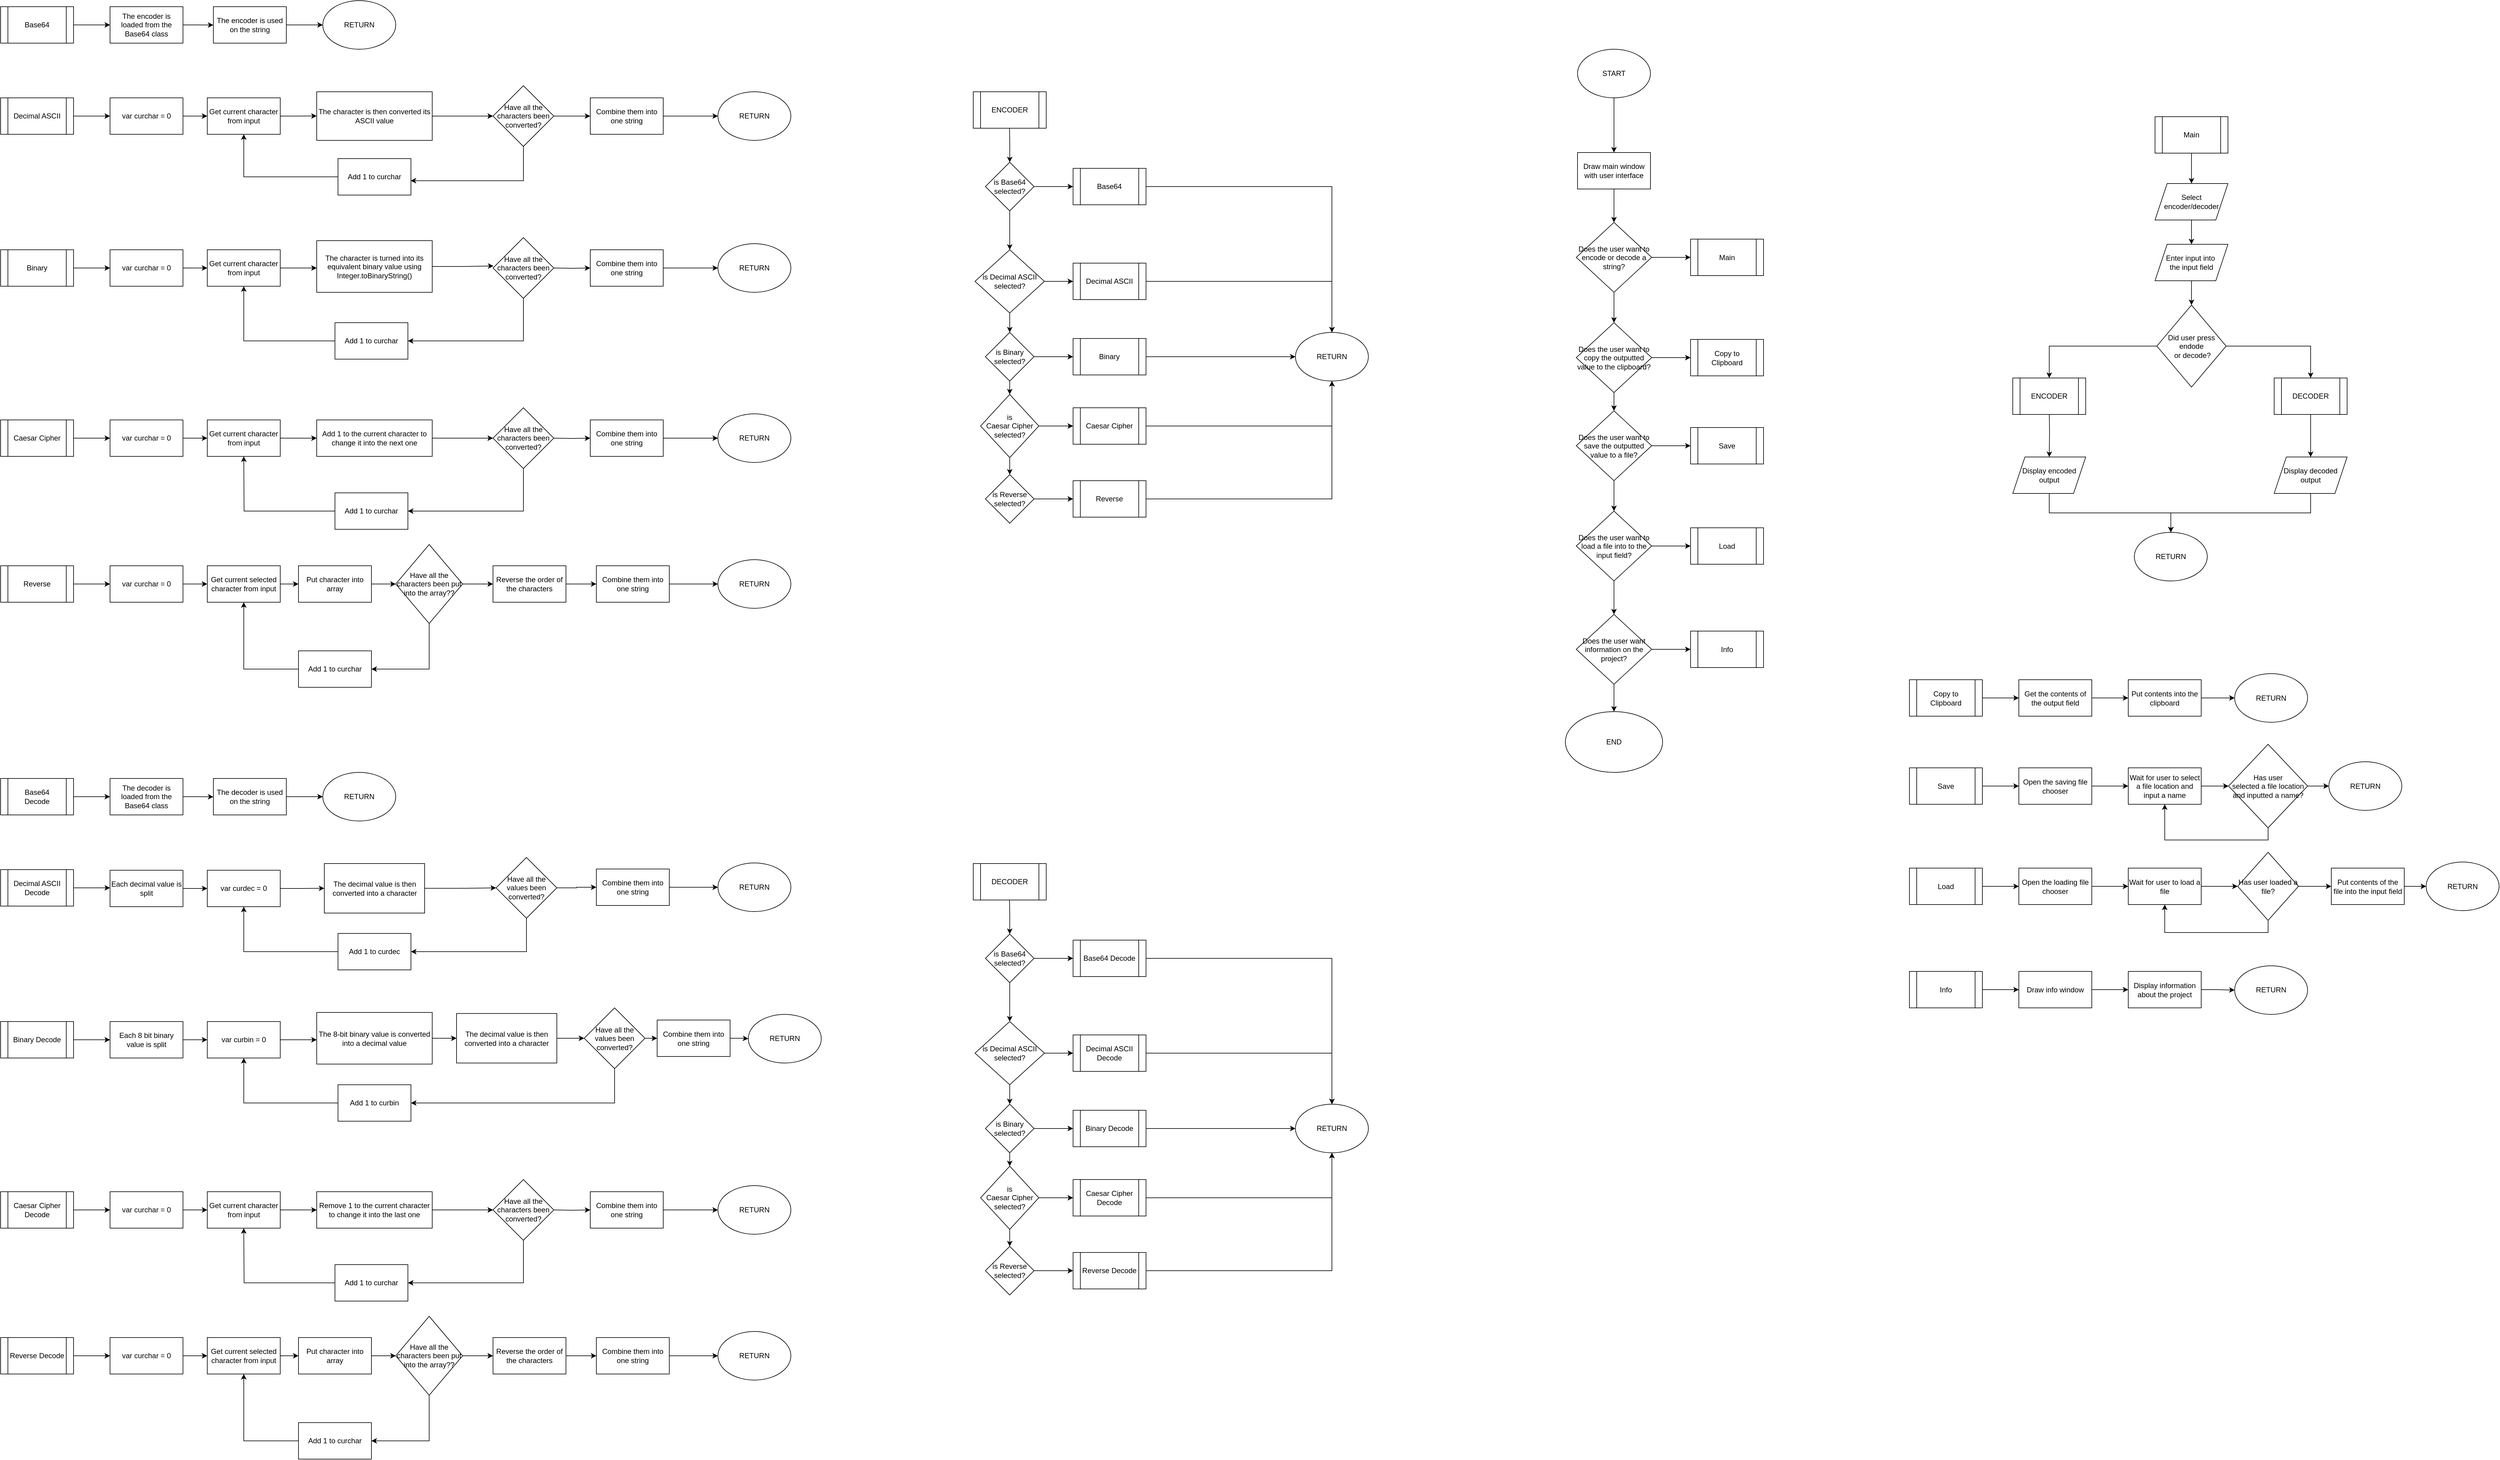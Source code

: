 <mxfile version="22.1.21" type="device">
  <diagram name="Page-1" id="WCJ2Mj0zXInQiujwe4LX">
    <mxGraphModel dx="11305" dy="4899" grid="1" gridSize="10" guides="1" tooltips="1" connect="1" arrows="1" fold="1" page="1" pageScale="1" pageWidth="827" pageHeight="1169" math="0" shadow="0">
      <root>
        <mxCell id="0" />
        <mxCell id="1" parent="0" />
        <mxCell id="XT_NqazgrZa6quQR--Ix-103" value="" style="edgeStyle=orthogonalEdgeStyle;rounded=0;orthogonalLoop=1;jettySize=auto;html=1;" parent="1" source="XT_NqazgrZa6quQR--Ix-104" target="XT_NqazgrZa6quQR--Ix-105" edge="1">
          <mxGeometry relative="1" as="geometry" />
        </mxCell>
        <mxCell id="XT_NqazgrZa6quQR--Ix-104" value="START" style="ellipse;whiteSpace=wrap;html=1;rounded=0;" parent="1" vertex="1">
          <mxGeometry x="-886" y="70" width="120" height="80" as="geometry" />
        </mxCell>
        <mxCell id="Yoh6lqHBw0LvMZvMc28b-476" value="" style="edgeStyle=orthogonalEdgeStyle;rounded=0;orthogonalLoop=1;jettySize=auto;html=1;" edge="1" parent="1" source="XT_NqazgrZa6quQR--Ix-105" target="Yoh6lqHBw0LvMZvMc28b-475">
          <mxGeometry relative="1" as="geometry" />
        </mxCell>
        <mxCell id="XT_NqazgrZa6quQR--Ix-105" value="Draw main window with user interface" style="whiteSpace=wrap;html=1;rounded=0;" parent="1" vertex="1">
          <mxGeometry x="-886" y="240" width="120" height="60" as="geometry" />
        </mxCell>
        <mxCell id="XT_NqazgrZa6quQR--Ix-106" style="edgeStyle=orthogonalEdgeStyle;rounded=0;orthogonalLoop=1;jettySize=auto;html=1;entryX=0.5;entryY=0;entryDx=0;entryDy=0;" parent="1" source="XT_NqazgrZa6quQR--Ix-107" target="XT_NqazgrZa6quQR--Ix-112" edge="1">
          <mxGeometry relative="1" as="geometry" />
        </mxCell>
        <mxCell id="XT_NqazgrZa6quQR--Ix-107" value="&lt;div&gt;Enter input into&amp;nbsp;&lt;/div&gt;&lt;div&gt;the input field&lt;/div&gt;" style="shape=parallelogram;perimeter=parallelogramPerimeter;whiteSpace=wrap;html=1;fixedSize=1;rounded=0;" parent="1" vertex="1">
          <mxGeometry x="64" y="391" width="120" height="60" as="geometry" />
        </mxCell>
        <mxCell id="XT_NqazgrZa6quQR--Ix-109" value="" style="edgeStyle=orthogonalEdgeStyle;rounded=0;orthogonalLoop=1;jettySize=auto;html=1;" parent="1" source="XT_NqazgrZa6quQR--Ix-110" target="XT_NqazgrZa6quQR--Ix-107" edge="1">
          <mxGeometry relative="1" as="geometry" />
        </mxCell>
        <mxCell id="XT_NqazgrZa6quQR--Ix-110" value="&lt;div&gt;Select encoder/decoder&lt;/div&gt;" style="shape=parallelogram;perimeter=parallelogramPerimeter;whiteSpace=wrap;html=1;fixedSize=1;rounded=0;" parent="1" vertex="1">
          <mxGeometry x="64" y="291" width="120" height="60" as="geometry" />
        </mxCell>
        <mxCell id="XT_NqazgrZa6quQR--Ix-111" style="edgeStyle=orthogonalEdgeStyle;rounded=0;orthogonalLoop=1;jettySize=auto;html=1;exitX=0;exitY=0.5;exitDx=0;exitDy=0;entryX=0.5;entryY=0;entryDx=0;entryDy=0;" parent="1" source="XT_NqazgrZa6quQR--Ix-112" target="XT_NqazgrZa6quQR--Ix-134" edge="1">
          <mxGeometry relative="1" as="geometry">
            <mxPoint x="-110" y="601" as="targetPoint" />
          </mxGeometry>
        </mxCell>
        <mxCell id="XT_NqazgrZa6quQR--Ix-112" value="&lt;div&gt;Did user press endode&lt;/div&gt;&lt;div&gt;&amp;nbsp;or decode?&lt;/div&gt;" style="rhombus;whiteSpace=wrap;html=1;rounded=0;" parent="1" vertex="1">
          <mxGeometry x="67" y="491" width="114" height="135" as="geometry" />
        </mxCell>
        <mxCell id="XT_NqazgrZa6quQR--Ix-113" value="" style="edgeStyle=orthogonalEdgeStyle;rounded=0;orthogonalLoop=1;jettySize=auto;html=1;" parent="1" target="XT_NqazgrZa6quQR--Ix-114" edge="1">
          <mxGeometry relative="1" as="geometry">
            <mxPoint x="-110" y="661.0" as="sourcePoint" />
          </mxGeometry>
        </mxCell>
        <mxCell id="Yoh6lqHBw0LvMZvMc28b-510" style="edgeStyle=orthogonalEdgeStyle;rounded=0;orthogonalLoop=1;jettySize=auto;html=1;exitX=0.5;exitY=1;exitDx=0;exitDy=0;" edge="1" parent="1" source="XT_NqazgrZa6quQR--Ix-114" target="Yoh6lqHBw0LvMZvMc28b-508">
          <mxGeometry relative="1" as="geometry" />
        </mxCell>
        <mxCell id="XT_NqazgrZa6quQR--Ix-114" value="Display encoded output" style="shape=parallelogram;perimeter=parallelogramPerimeter;whiteSpace=wrap;html=1;fixedSize=1;rounded=0;" parent="1" vertex="1">
          <mxGeometry x="-170" y="741" width="120" height="60" as="geometry" />
        </mxCell>
        <mxCell id="XT_NqazgrZa6quQR--Ix-115" value="" style="edgeStyle=orthogonalEdgeStyle;rounded=0;orthogonalLoop=1;jettySize=auto;html=1;" parent="1" source="XT_NqazgrZa6quQR--Ix-153" target="XT_NqazgrZa6quQR--Ix-116" edge="1">
          <mxGeometry relative="1" as="geometry">
            <mxPoint x="320" y="661" as="sourcePoint" />
          </mxGeometry>
        </mxCell>
        <mxCell id="Yoh6lqHBw0LvMZvMc28b-509" style="edgeStyle=orthogonalEdgeStyle;rounded=0;orthogonalLoop=1;jettySize=auto;html=1;exitX=0.5;exitY=1;exitDx=0;exitDy=0;entryX=0.5;entryY=1;entryDx=0;entryDy=0;" edge="1" parent="1" source="XT_NqazgrZa6quQR--Ix-116" target="Yoh6lqHBw0LvMZvMc28b-508">
          <mxGeometry relative="1" as="geometry" />
        </mxCell>
        <mxCell id="XT_NqazgrZa6quQR--Ix-116" value="Display decoded output" style="shape=parallelogram;perimeter=parallelogramPerimeter;whiteSpace=wrap;html=1;fixedSize=1;rounded=0;" parent="1" vertex="1">
          <mxGeometry x="260" y="741" width="120" height="60" as="geometry" />
        </mxCell>
        <mxCell id="XT_NqazgrZa6quQR--Ix-120" style="edgeStyle=orthogonalEdgeStyle;rounded=0;orthogonalLoop=1;jettySize=auto;html=1;exitX=0.5;exitY=1;exitDx=0;exitDy=0;" parent="1" edge="1">
          <mxGeometry relative="1" as="geometry">
            <mxPoint x="-1820" y="256" as="targetPoint" />
            <mxPoint x="-1820.42" y="196" as="sourcePoint" />
          </mxGeometry>
        </mxCell>
        <mxCell id="Yoh6lqHBw0LvMZvMc28b-137" value="" style="edgeStyle=orthogonalEdgeStyle;rounded=0;orthogonalLoop=1;jettySize=auto;html=1;" edge="1" parent="1" source="XT_NqazgrZa6quQR--Ix-122" target="Yoh6lqHBw0LvMZvMc28b-136">
          <mxGeometry relative="1" as="geometry" />
        </mxCell>
        <mxCell id="Yoh6lqHBw0LvMZvMc28b-200" value="" style="edgeStyle=orthogonalEdgeStyle;rounded=0;orthogonalLoop=1;jettySize=auto;html=1;" edge="1" parent="1" source="XT_NqazgrZa6quQR--Ix-122" target="XT_NqazgrZa6quQR--Ix-125">
          <mxGeometry relative="1" as="geometry" />
        </mxCell>
        <mxCell id="XT_NqazgrZa6quQR--Ix-122" value="is Base64 selected?" style="rhombus;whiteSpace=wrap;html=1;" parent="1" vertex="1">
          <mxGeometry x="-1860" y="256" width="80" height="80" as="geometry" />
        </mxCell>
        <mxCell id="Yoh6lqHBw0LvMZvMc28b-201" value="" style="edgeStyle=orthogonalEdgeStyle;rounded=0;orthogonalLoop=1;jettySize=auto;html=1;" edge="1" parent="1" source="XT_NqazgrZa6quQR--Ix-125" target="XT_NqazgrZa6quQR--Ix-127">
          <mxGeometry relative="1" as="geometry" />
        </mxCell>
        <mxCell id="Yoh6lqHBw0LvMZvMc28b-250" value="" style="edgeStyle=orthogonalEdgeStyle;rounded=0;orthogonalLoop=1;jettySize=auto;html=1;" edge="1" parent="1" source="XT_NqazgrZa6quQR--Ix-125" target="Yoh6lqHBw0LvMZvMc28b-239">
          <mxGeometry relative="1" as="geometry" />
        </mxCell>
        <mxCell id="XT_NqazgrZa6quQR--Ix-125" value="is Decimal ASCII selected?" style="rhombus;whiteSpace=wrap;html=1;" parent="1" vertex="1">
          <mxGeometry x="-1877.1" y="400" width="114.2" height="104" as="geometry" />
        </mxCell>
        <mxCell id="Yoh6lqHBw0LvMZvMc28b-202" value="" style="edgeStyle=orthogonalEdgeStyle;rounded=0;orthogonalLoop=1;jettySize=auto;html=1;" edge="1" parent="1" source="XT_NqazgrZa6quQR--Ix-127" target="XT_NqazgrZa6quQR--Ix-129">
          <mxGeometry relative="1" as="geometry" />
        </mxCell>
        <mxCell id="Yoh6lqHBw0LvMZvMc28b-249" value="" style="edgeStyle=orthogonalEdgeStyle;rounded=0;orthogonalLoop=1;jettySize=auto;html=1;" edge="1" parent="1" source="XT_NqazgrZa6quQR--Ix-127" target="Yoh6lqHBw0LvMZvMc28b-240">
          <mxGeometry relative="1" as="geometry" />
        </mxCell>
        <mxCell id="XT_NqazgrZa6quQR--Ix-127" value="is Binary selected?" style="rhombus;whiteSpace=wrap;html=1;" parent="1" vertex="1">
          <mxGeometry x="-1860" y="536" width="80" height="80" as="geometry" />
        </mxCell>
        <mxCell id="Yoh6lqHBw0LvMZvMc28b-196" value="" style="edgeStyle=orthogonalEdgeStyle;rounded=0;orthogonalLoop=1;jettySize=auto;html=1;" edge="1" parent="1" source="XT_NqazgrZa6quQR--Ix-129" target="XT_NqazgrZa6quQR--Ix-132">
          <mxGeometry relative="1" as="geometry" />
        </mxCell>
        <mxCell id="Yoh6lqHBw0LvMZvMc28b-248" value="" style="edgeStyle=orthogonalEdgeStyle;rounded=0;orthogonalLoop=1;jettySize=auto;html=1;" edge="1" parent="1" source="XT_NqazgrZa6quQR--Ix-129" target="Yoh6lqHBw0LvMZvMc28b-241">
          <mxGeometry relative="1" as="geometry" />
        </mxCell>
        <mxCell id="XT_NqazgrZa6quQR--Ix-129" value="is&lt;div&gt;Caesar Cipher&lt;/div&gt; selected?" style="rhombus;whiteSpace=wrap;html=1;" parent="1" vertex="1">
          <mxGeometry x="-1867.9" y="638" width="95.8" height="104" as="geometry" />
        </mxCell>
        <mxCell id="Yoh6lqHBw0LvMZvMc28b-247" value="" style="edgeStyle=orthogonalEdgeStyle;rounded=0;orthogonalLoop=1;jettySize=auto;html=1;" edge="1" parent="1" source="XT_NqazgrZa6quQR--Ix-132" target="Yoh6lqHBw0LvMZvMc28b-242">
          <mxGeometry relative="1" as="geometry" />
        </mxCell>
        <mxCell id="XT_NqazgrZa6quQR--Ix-132" value="is Reverse selected?" style="rhombus;whiteSpace=wrap;html=1;" parent="1" vertex="1">
          <mxGeometry x="-1860" y="770" width="80" height="80" as="geometry" />
        </mxCell>
        <mxCell id="XT_NqazgrZa6quQR--Ix-133" value="ENCODER" style="shape=process;whiteSpace=wrap;html=1;backgroundOutline=1;" parent="1" vertex="1">
          <mxGeometry x="-1880" y="140" width="120" height="60" as="geometry" />
        </mxCell>
        <mxCell id="XT_NqazgrZa6quQR--Ix-134" value="ENCODER" style="shape=process;whiteSpace=wrap;html=1;backgroundOutline=1;" parent="1" vertex="1">
          <mxGeometry x="-170" y="611" width="120" height="60" as="geometry" />
        </mxCell>
        <mxCell id="Yoh6lqHBw0LvMZvMc28b-225" value="" style="edgeStyle=orthogonalEdgeStyle;rounded=0;orthogonalLoop=1;jettySize=auto;html=1;" edge="1" parent="1" source="XT_NqazgrZa6quQR--Ix-149" target="XT_NqazgrZa6quQR--Ix-150">
          <mxGeometry relative="1" as="geometry" />
        </mxCell>
        <mxCell id="XT_NqazgrZa6quQR--Ix-149" value="Combine them into one string" style="whiteSpace=wrap;html=1;rounded=0;" parent="1" vertex="1">
          <mxGeometry x="-2500" y="920" width="120" height="60" as="geometry" />
        </mxCell>
        <mxCell id="XT_NqazgrZa6quQR--Ix-150" value="RETURN" style="ellipse;whiteSpace=wrap;html=1;direction=west;" parent="1" vertex="1">
          <mxGeometry x="-2300" y="910" width="120" height="80" as="geometry" />
        </mxCell>
        <mxCell id="XT_NqazgrZa6quQR--Ix-151" value="" style="edgeStyle=orthogonalEdgeStyle;rounded=0;orthogonalLoop=1;jettySize=auto;html=1;exitX=1;exitY=0.5;exitDx=0;exitDy=0;entryX=0.5;entryY=0;entryDx=0;entryDy=0;" parent="1" source="XT_NqazgrZa6quQR--Ix-112" target="XT_NqazgrZa6quQR--Ix-153" edge="1">
          <mxGeometry relative="1" as="geometry">
            <mxPoint x="181" y="559" as="sourcePoint" />
            <mxPoint x="320" y="601" as="targetPoint" />
          </mxGeometry>
        </mxCell>
        <mxCell id="XT_NqazgrZa6quQR--Ix-152" value="" style="edgeStyle=orthogonalEdgeStyle;rounded=0;orthogonalLoop=1;jettySize=auto;html=1;" parent="1" target="XT_NqazgrZa6quQR--Ix-153" edge="1">
          <mxGeometry relative="1" as="geometry">
            <mxPoint x="320" y="661" as="sourcePoint" />
            <mxPoint x="320" y="741" as="targetPoint" />
          </mxGeometry>
        </mxCell>
        <mxCell id="XT_NqazgrZa6quQR--Ix-153" value="DECODER" style="shape=process;whiteSpace=wrap;html=1;backgroundOutline=1;" parent="1" vertex="1">
          <mxGeometry x="260" y="611" width="120" height="60" as="geometry" />
        </mxCell>
        <mxCell id="Yoh6lqHBw0LvMZvMc28b-131" style="edgeStyle=orthogonalEdgeStyle;rounded=0;orthogonalLoop=1;jettySize=auto;html=1;exitX=1;exitY=0.5;exitDx=0;exitDy=0;" edge="1" parent="1" source="Yoh6lqHBw0LvMZvMc28b-129" target="Yoh6lqHBw0LvMZvMc28b-130">
          <mxGeometry relative="1" as="geometry" />
        </mxCell>
        <mxCell id="Yoh6lqHBw0LvMZvMc28b-129" value="&lt;div&gt;Base64&lt;/div&gt;" style="shape=process;whiteSpace=wrap;html=1;backgroundOutline=1;" vertex="1" parent="1">
          <mxGeometry x="-3480" width="120" height="60" as="geometry" />
        </mxCell>
        <mxCell id="Yoh6lqHBw0LvMZvMc28b-132" style="edgeStyle=orthogonalEdgeStyle;rounded=0;orthogonalLoop=1;jettySize=auto;html=1;exitX=1;exitY=0.5;exitDx=0;exitDy=0;" edge="1" parent="1" source="Yoh6lqHBw0LvMZvMc28b-130">
          <mxGeometry relative="1" as="geometry">
            <mxPoint x="-3130" y="30.241" as="targetPoint" />
          </mxGeometry>
        </mxCell>
        <mxCell id="Yoh6lqHBw0LvMZvMc28b-130" value="The encoder is loaded from the Base64 class" style="rounded=0;whiteSpace=wrap;html=1;" vertex="1" parent="1">
          <mxGeometry x="-3300" width="120" height="60" as="geometry" />
        </mxCell>
        <mxCell id="Yoh6lqHBw0LvMZvMc28b-135" value="" style="edgeStyle=orthogonalEdgeStyle;rounded=0;orthogonalLoop=1;jettySize=auto;html=1;" edge="1" parent="1" source="Yoh6lqHBw0LvMZvMc28b-133" target="Yoh6lqHBw0LvMZvMc28b-134">
          <mxGeometry relative="1" as="geometry" />
        </mxCell>
        <mxCell id="Yoh6lqHBw0LvMZvMc28b-133" value="The encoder is used on the string" style="rounded=0;whiteSpace=wrap;html=1;" vertex="1" parent="1">
          <mxGeometry x="-3130" width="120" height="60" as="geometry" />
        </mxCell>
        <mxCell id="Yoh6lqHBw0LvMZvMc28b-134" value="RETURN" style="ellipse;whiteSpace=wrap;html=1;direction=west;" vertex="1" parent="1">
          <mxGeometry x="-2950" y="-10" width="120" height="80" as="geometry" />
        </mxCell>
        <mxCell id="Yoh6lqHBw0LvMZvMc28b-257" style="edgeStyle=orthogonalEdgeStyle;rounded=0;orthogonalLoop=1;jettySize=auto;html=1;exitX=1;exitY=0.5;exitDx=0;exitDy=0;" edge="1" parent="1" source="Yoh6lqHBw0LvMZvMc28b-136" target="Yoh6lqHBw0LvMZvMc28b-252">
          <mxGeometry relative="1" as="geometry" />
        </mxCell>
        <mxCell id="Yoh6lqHBw0LvMZvMc28b-136" value="&lt;div&gt;Base64&lt;/div&gt;" style="shape=process;whiteSpace=wrap;html=1;backgroundOutline=1;" vertex="1" parent="1">
          <mxGeometry x="-1715.8" y="266" width="120" height="60" as="geometry" />
        </mxCell>
        <mxCell id="Yoh6lqHBw0LvMZvMc28b-151" value="" style="edgeStyle=orthogonalEdgeStyle;rounded=0;orthogonalLoop=1;jettySize=auto;html=1;" edge="1" parent="1" source="Yoh6lqHBw0LvMZvMc28b-139" target="Yoh6lqHBw0LvMZvMc28b-141">
          <mxGeometry relative="1" as="geometry" />
        </mxCell>
        <mxCell id="Yoh6lqHBw0LvMZvMc28b-139" value="var curchar = 0" style="rounded=0;whiteSpace=wrap;html=1;" vertex="1" parent="1">
          <mxGeometry x="-3300" y="150" width="120" height="60" as="geometry" />
        </mxCell>
        <mxCell id="Yoh6lqHBw0LvMZvMc28b-152" style="edgeStyle=orthogonalEdgeStyle;rounded=0;orthogonalLoop=1;jettySize=auto;html=1;exitX=1;exitY=0.5;exitDx=0;exitDy=0;" edge="1" parent="1" source="Yoh6lqHBw0LvMZvMc28b-141">
          <mxGeometry relative="1" as="geometry">
            <mxPoint x="-2960" y="179.826" as="targetPoint" />
          </mxGeometry>
        </mxCell>
        <mxCell id="Yoh6lqHBw0LvMZvMc28b-141" value="&lt;div&gt;Get current character from input&lt;/div&gt;" style="rounded=0;whiteSpace=wrap;html=1;" vertex="1" parent="1">
          <mxGeometry x="-3140" y="150" width="120" height="60" as="geometry" />
        </mxCell>
        <mxCell id="Yoh6lqHBw0LvMZvMc28b-153" value="" style="edgeStyle=orthogonalEdgeStyle;rounded=0;orthogonalLoop=1;jettySize=auto;html=1;" edge="1" parent="1" source="Yoh6lqHBw0LvMZvMc28b-143" target="Yoh6lqHBw0LvMZvMc28b-145">
          <mxGeometry relative="1" as="geometry" />
        </mxCell>
        <mxCell id="Yoh6lqHBw0LvMZvMc28b-143" value="The character is then converted its ASCII value" style="rounded=0;whiteSpace=wrap;html=1;" vertex="1" parent="1">
          <mxGeometry x="-2960" y="140" width="190" height="80" as="geometry" />
        </mxCell>
        <mxCell id="Yoh6lqHBw0LvMZvMc28b-204" style="edgeStyle=orthogonalEdgeStyle;rounded=0;orthogonalLoop=1;jettySize=auto;html=1;exitX=1;exitY=0.5;exitDx=0;exitDy=0;entryX=0;entryY=0.5;entryDx=0;entryDy=0;" edge="1" parent="1" source="Yoh6lqHBw0LvMZvMc28b-145" target="Yoh6lqHBw0LvMZvMc28b-203">
          <mxGeometry relative="1" as="geometry" />
        </mxCell>
        <mxCell id="Yoh6lqHBw0LvMZvMc28b-145" value="Have all the characters been converted?" style="rhombus;whiteSpace=wrap;html=1;" vertex="1" parent="1">
          <mxGeometry x="-2670" y="130" width="100" height="100" as="geometry" />
        </mxCell>
        <mxCell id="Yoh6lqHBw0LvMZvMc28b-155" style="edgeStyle=orthogonalEdgeStyle;rounded=0;orthogonalLoop=1;jettySize=auto;html=1;exitX=0;exitY=0.5;exitDx=0;exitDy=0;entryX=0.5;entryY=1;entryDx=0;entryDy=0;" edge="1" parent="1" source="Yoh6lqHBw0LvMZvMc28b-147" target="Yoh6lqHBw0LvMZvMc28b-141">
          <mxGeometry relative="1" as="geometry" />
        </mxCell>
        <mxCell id="Yoh6lqHBw0LvMZvMc28b-147" value="Add 1 to curchar" style="rounded=0;whiteSpace=wrap;html=1;" vertex="1" parent="1">
          <mxGeometry x="-2925" y="250" width="120" height="60" as="geometry" />
        </mxCell>
        <mxCell id="Yoh6lqHBw0LvMZvMc28b-149" value="" style="edgeStyle=orthogonalEdgeStyle;rounded=0;orthogonalLoop=1;jettySize=auto;html=1;" edge="1" parent="1" source="Yoh6lqHBw0LvMZvMc28b-148" target="Yoh6lqHBw0LvMZvMc28b-139">
          <mxGeometry relative="1" as="geometry" />
        </mxCell>
        <mxCell id="Yoh6lqHBw0LvMZvMc28b-148" value="Decimal ASCII" style="shape=process;whiteSpace=wrap;html=1;backgroundOutline=1;" vertex="1" parent="1">
          <mxGeometry x="-3480" y="150" width="120" height="60" as="geometry" />
        </mxCell>
        <mxCell id="Yoh6lqHBw0LvMZvMc28b-154" style="edgeStyle=orthogonalEdgeStyle;rounded=0;orthogonalLoop=1;jettySize=auto;html=1;exitX=0.5;exitY=1;exitDx=0;exitDy=0;entryX=0.996;entryY=0.606;entryDx=0;entryDy=0;entryPerimeter=0;" edge="1" parent="1" source="Yoh6lqHBw0LvMZvMc28b-145" target="Yoh6lqHBw0LvMZvMc28b-147">
          <mxGeometry relative="1" as="geometry" />
        </mxCell>
        <mxCell id="Yoh6lqHBw0LvMZvMc28b-166" value="" style="edgeStyle=orthogonalEdgeStyle;rounded=0;orthogonalLoop=1;jettySize=auto;html=1;" edge="1" parent="1" source="Yoh6lqHBw0LvMZvMc28b-156" target="Yoh6lqHBw0LvMZvMc28b-158">
          <mxGeometry relative="1" as="geometry" />
        </mxCell>
        <mxCell id="Yoh6lqHBw0LvMZvMc28b-156" value="&lt;div&gt;Binary&lt;/div&gt;" style="shape=process;whiteSpace=wrap;html=1;backgroundOutline=1;" vertex="1" parent="1">
          <mxGeometry x="-3480" y="400" width="120" height="60" as="geometry" />
        </mxCell>
        <mxCell id="Yoh6lqHBw0LvMZvMc28b-167" value="" style="edgeStyle=orthogonalEdgeStyle;rounded=0;orthogonalLoop=1;jettySize=auto;html=1;" edge="1" parent="1" source="Yoh6lqHBw0LvMZvMc28b-158" target="Yoh6lqHBw0LvMZvMc28b-160">
          <mxGeometry relative="1" as="geometry" />
        </mxCell>
        <mxCell id="Yoh6lqHBw0LvMZvMc28b-158" value="var curchar = 0" style="rounded=0;whiteSpace=wrap;html=1;" vertex="1" parent="1">
          <mxGeometry x="-3300" y="400" width="120" height="60" as="geometry" />
        </mxCell>
        <mxCell id="Yoh6lqHBw0LvMZvMc28b-168" value="" style="edgeStyle=orthogonalEdgeStyle;rounded=0;orthogonalLoop=1;jettySize=auto;html=1;" edge="1" parent="1" source="Yoh6lqHBw0LvMZvMc28b-160" target="Yoh6lqHBw0LvMZvMc28b-161">
          <mxGeometry relative="1" as="geometry">
            <Array as="points">
              <mxPoint x="-2980" y="430" />
              <mxPoint x="-2980" y="430" />
            </Array>
          </mxGeometry>
        </mxCell>
        <mxCell id="Yoh6lqHBw0LvMZvMc28b-160" value="Get current character from input" style="rounded=0;whiteSpace=wrap;html=1;" vertex="1" parent="1">
          <mxGeometry x="-3140" y="400" width="120" height="60" as="geometry" />
        </mxCell>
        <mxCell id="Yoh6lqHBw0LvMZvMc28b-161" value="The character is turned into its equivalent binary value using Integer.toBinaryString()" style="rounded=0;whiteSpace=wrap;html=1;" vertex="1" parent="1">
          <mxGeometry x="-2960" y="385" width="190" height="85" as="geometry" />
        </mxCell>
        <mxCell id="Yoh6lqHBw0LvMZvMc28b-172" style="edgeStyle=orthogonalEdgeStyle;rounded=0;orthogonalLoop=1;jettySize=auto;html=1;exitX=0.5;exitY=1;exitDx=0;exitDy=0;entryX=1;entryY=0.5;entryDx=0;entryDy=0;" edge="1" parent="1" source="Yoh6lqHBw0LvMZvMc28b-162" target="Yoh6lqHBw0LvMZvMc28b-163">
          <mxGeometry relative="1" as="geometry" />
        </mxCell>
        <mxCell id="Yoh6lqHBw0LvMZvMc28b-162" value="Have all the characters been converted?" style="rhombus;whiteSpace=wrap;html=1;" vertex="1" parent="1">
          <mxGeometry x="-2670" y="380" width="100" height="100" as="geometry" />
        </mxCell>
        <mxCell id="Yoh6lqHBw0LvMZvMc28b-165" style="edgeStyle=orthogonalEdgeStyle;rounded=0;orthogonalLoop=1;jettySize=auto;html=1;exitX=0;exitY=0.5;exitDx=0;exitDy=0;entryX=0.5;entryY=1;entryDx=0;entryDy=0;" edge="1" parent="1" source="Yoh6lqHBw0LvMZvMc28b-163" target="Yoh6lqHBw0LvMZvMc28b-160">
          <mxGeometry relative="1" as="geometry" />
        </mxCell>
        <mxCell id="Yoh6lqHBw0LvMZvMc28b-163" value="Add 1 to curchar" style="rounded=0;whiteSpace=wrap;html=1;" vertex="1" parent="1">
          <mxGeometry x="-2930" y="520" width="120" height="60" as="geometry" />
        </mxCell>
        <mxCell id="Yoh6lqHBw0LvMZvMc28b-169" style="edgeStyle=orthogonalEdgeStyle;rounded=0;orthogonalLoop=1;jettySize=auto;html=1;exitX=1;exitY=0.5;exitDx=0;exitDy=0;entryX=0.007;entryY=0.466;entryDx=0;entryDy=0;entryPerimeter=0;" edge="1" parent="1" source="Yoh6lqHBw0LvMZvMc28b-161" target="Yoh6lqHBw0LvMZvMc28b-162">
          <mxGeometry relative="1" as="geometry" />
        </mxCell>
        <mxCell id="Yoh6lqHBw0LvMZvMc28b-180" value="" style="edgeStyle=orthogonalEdgeStyle;rounded=0;orthogonalLoop=1;jettySize=auto;html=1;" edge="1" parent="1" source="Yoh6lqHBw0LvMZvMc28b-173" target="Yoh6lqHBw0LvMZvMc28b-174">
          <mxGeometry relative="1" as="geometry" />
        </mxCell>
        <mxCell id="Yoh6lqHBw0LvMZvMc28b-173" value="var curchar = 0" style="rounded=0;whiteSpace=wrap;html=1;" vertex="1" parent="1">
          <mxGeometry x="-3300" y="680" width="120" height="60" as="geometry" />
        </mxCell>
        <mxCell id="Yoh6lqHBw0LvMZvMc28b-179" value="" style="edgeStyle=orthogonalEdgeStyle;rounded=0;orthogonalLoop=1;jettySize=auto;html=1;" edge="1" parent="1" source="Yoh6lqHBw0LvMZvMc28b-174" target="Yoh6lqHBw0LvMZvMc28b-175">
          <mxGeometry relative="1" as="geometry" />
        </mxCell>
        <mxCell id="Yoh6lqHBw0LvMZvMc28b-174" value="Get current character from input" style="rounded=0;whiteSpace=wrap;html=1;" vertex="1" parent="1">
          <mxGeometry x="-3140" y="680" width="120" height="60" as="geometry" />
        </mxCell>
        <mxCell id="Yoh6lqHBw0LvMZvMc28b-187" style="edgeStyle=orthogonalEdgeStyle;rounded=0;orthogonalLoop=1;jettySize=auto;html=1;exitX=1;exitY=0.5;exitDx=0;exitDy=0;entryX=0;entryY=0.5;entryDx=0;entryDy=0;" edge="1" parent="1" source="Yoh6lqHBw0LvMZvMc28b-175" target="Yoh6lqHBw0LvMZvMc28b-183">
          <mxGeometry relative="1" as="geometry" />
        </mxCell>
        <mxCell id="Yoh6lqHBw0LvMZvMc28b-175" value="Add 1 to the current character to change it into the next one" style="rounded=0;whiteSpace=wrap;html=1;" vertex="1" parent="1">
          <mxGeometry x="-2960" y="680" width="190" height="60" as="geometry" />
        </mxCell>
        <mxCell id="Yoh6lqHBw0LvMZvMc28b-181" value="" style="edgeStyle=orthogonalEdgeStyle;rounded=0;orthogonalLoop=1;jettySize=auto;html=1;" edge="1" parent="1" source="Yoh6lqHBw0LvMZvMc28b-176" target="Yoh6lqHBw0LvMZvMc28b-173">
          <mxGeometry relative="1" as="geometry" />
        </mxCell>
        <mxCell id="Yoh6lqHBw0LvMZvMc28b-176" value="Caesar Cipher" style="shape=process;whiteSpace=wrap;html=1;backgroundOutline=1;" vertex="1" parent="1">
          <mxGeometry x="-3480" y="680" width="120" height="60" as="geometry" />
        </mxCell>
        <mxCell id="Yoh6lqHBw0LvMZvMc28b-182" style="edgeStyle=orthogonalEdgeStyle;rounded=0;orthogonalLoop=1;jettySize=auto;html=1;exitX=0.5;exitY=1;exitDx=0;exitDy=0;entryX=1;entryY=0.5;entryDx=0;entryDy=0;" edge="1" parent="1" source="Yoh6lqHBw0LvMZvMc28b-183" target="Yoh6lqHBw0LvMZvMc28b-185">
          <mxGeometry relative="1" as="geometry" />
        </mxCell>
        <mxCell id="Yoh6lqHBw0LvMZvMc28b-183" value="Have all the characters been converted?" style="rhombus;whiteSpace=wrap;html=1;" vertex="1" parent="1">
          <mxGeometry x="-2670" y="660" width="100" height="100" as="geometry" />
        </mxCell>
        <mxCell id="Yoh6lqHBw0LvMZvMc28b-184" style="edgeStyle=orthogonalEdgeStyle;rounded=0;orthogonalLoop=1;jettySize=auto;html=1;exitX=0;exitY=0.5;exitDx=0;exitDy=0;entryX=0.5;entryY=1;entryDx=0;entryDy=0;" edge="1" parent="1" source="Yoh6lqHBw0LvMZvMc28b-185">
          <mxGeometry relative="1" as="geometry">
            <mxPoint x="-3080" y="740" as="targetPoint" />
          </mxGeometry>
        </mxCell>
        <mxCell id="Yoh6lqHBw0LvMZvMc28b-185" value="Add 1 to curchar" style="rounded=0;whiteSpace=wrap;html=1;" vertex="1" parent="1">
          <mxGeometry x="-2930" y="800" width="120" height="60" as="geometry" />
        </mxCell>
        <mxCell id="Yoh6lqHBw0LvMZvMc28b-197" value="" style="edgeStyle=orthogonalEdgeStyle;rounded=0;orthogonalLoop=1;jettySize=auto;html=1;" edge="1" parent="1" source="Yoh6lqHBw0LvMZvMc28b-188" target="Yoh6lqHBw0LvMZvMc28b-190">
          <mxGeometry relative="1" as="geometry" />
        </mxCell>
        <mxCell id="Yoh6lqHBw0LvMZvMc28b-188" value="Reverse" style="shape=process;whiteSpace=wrap;html=1;backgroundOutline=1;" vertex="1" parent="1">
          <mxGeometry x="-3480" y="920" width="120" height="60" as="geometry" />
        </mxCell>
        <mxCell id="Yoh6lqHBw0LvMZvMc28b-198" value="" style="edgeStyle=orthogonalEdgeStyle;rounded=0;orthogonalLoop=1;jettySize=auto;html=1;" edge="1" parent="1" source="Yoh6lqHBw0LvMZvMc28b-190" target="Yoh6lqHBw0LvMZvMc28b-191">
          <mxGeometry relative="1" as="geometry" />
        </mxCell>
        <mxCell id="Yoh6lqHBw0LvMZvMc28b-190" value="var curchar = 0" style="rounded=0;whiteSpace=wrap;html=1;" vertex="1" parent="1">
          <mxGeometry x="-3300" y="920" width="120" height="60" as="geometry" />
        </mxCell>
        <mxCell id="Yoh6lqHBw0LvMZvMc28b-217" value="" style="edgeStyle=orthogonalEdgeStyle;rounded=0;orthogonalLoop=1;jettySize=auto;html=1;" edge="1" parent="1" source="Yoh6lqHBw0LvMZvMc28b-191" target="Yoh6lqHBw0LvMZvMc28b-216">
          <mxGeometry relative="1" as="geometry" />
        </mxCell>
        <mxCell id="Yoh6lqHBw0LvMZvMc28b-191" value="Get current selected character from input" style="rounded=0;whiteSpace=wrap;html=1;" vertex="1" parent="1">
          <mxGeometry x="-3140" y="920" width="120" height="60" as="geometry" />
        </mxCell>
        <mxCell id="Yoh6lqHBw0LvMZvMc28b-220" value="" style="edgeStyle=orthogonalEdgeStyle;rounded=0;orthogonalLoop=1;jettySize=auto;html=1;" edge="1" parent="1" source="Yoh6lqHBw0LvMZvMc28b-195" target="XT_NqazgrZa6quQR--Ix-149">
          <mxGeometry relative="1" as="geometry" />
        </mxCell>
        <mxCell id="Yoh6lqHBw0LvMZvMc28b-195" value="Reverse the order of the characters" style="rounded=0;whiteSpace=wrap;html=1;" vertex="1" parent="1">
          <mxGeometry x="-2670" y="920" width="120" height="60" as="geometry" />
        </mxCell>
        <mxCell id="Yoh6lqHBw0LvMZvMc28b-230" value="" style="edgeStyle=orthogonalEdgeStyle;rounded=0;orthogonalLoop=1;jettySize=auto;html=1;" edge="1" parent="1" source="Yoh6lqHBw0LvMZvMc28b-203" target="Yoh6lqHBw0LvMZvMc28b-228">
          <mxGeometry relative="1" as="geometry" />
        </mxCell>
        <mxCell id="Yoh6lqHBw0LvMZvMc28b-203" value="Combine them into one string" style="whiteSpace=wrap;html=1;rounded=0;" vertex="1" parent="1">
          <mxGeometry x="-2510" y="150" width="120" height="60" as="geometry" />
        </mxCell>
        <mxCell id="Yoh6lqHBw0LvMZvMc28b-205" style="edgeStyle=orthogonalEdgeStyle;rounded=0;orthogonalLoop=1;jettySize=auto;html=1;exitX=1;exitY=0.5;exitDx=0;exitDy=0;entryX=0;entryY=0.5;entryDx=0;entryDy=0;" edge="1" parent="1" target="Yoh6lqHBw0LvMZvMc28b-206">
          <mxGeometry relative="1" as="geometry">
            <mxPoint x="-2570" y="430" as="sourcePoint" />
          </mxGeometry>
        </mxCell>
        <mxCell id="Yoh6lqHBw0LvMZvMc28b-229" value="" style="edgeStyle=orthogonalEdgeStyle;rounded=0;orthogonalLoop=1;jettySize=auto;html=1;" edge="1" parent="1" source="Yoh6lqHBw0LvMZvMc28b-206" target="Yoh6lqHBw0LvMZvMc28b-227">
          <mxGeometry relative="1" as="geometry" />
        </mxCell>
        <mxCell id="Yoh6lqHBw0LvMZvMc28b-206" value="Combine them into one string" style="whiteSpace=wrap;html=1;rounded=0;" vertex="1" parent="1">
          <mxGeometry x="-2510" y="400" width="120" height="60" as="geometry" />
        </mxCell>
        <mxCell id="Yoh6lqHBw0LvMZvMc28b-207" style="edgeStyle=orthogonalEdgeStyle;rounded=0;orthogonalLoop=1;jettySize=auto;html=1;exitX=1;exitY=0.5;exitDx=0;exitDy=0;entryX=0;entryY=0.5;entryDx=0;entryDy=0;" edge="1" parent="1" target="Yoh6lqHBw0LvMZvMc28b-208">
          <mxGeometry relative="1" as="geometry">
            <mxPoint x="-2570" y="710" as="sourcePoint" />
          </mxGeometry>
        </mxCell>
        <mxCell id="Yoh6lqHBw0LvMZvMc28b-231" value="" style="edgeStyle=orthogonalEdgeStyle;rounded=0;orthogonalLoop=1;jettySize=auto;html=1;" edge="1" parent="1" source="Yoh6lqHBw0LvMZvMc28b-208" target="Yoh6lqHBw0LvMZvMc28b-226">
          <mxGeometry relative="1" as="geometry" />
        </mxCell>
        <mxCell id="Yoh6lqHBw0LvMZvMc28b-208" value="Combine them into one string" style="whiteSpace=wrap;html=1;rounded=0;" vertex="1" parent="1">
          <mxGeometry x="-2510" y="680" width="120" height="60" as="geometry" />
        </mxCell>
        <mxCell id="Yoh6lqHBw0LvMZvMc28b-219" value="" style="edgeStyle=orthogonalEdgeStyle;rounded=0;orthogonalLoop=1;jettySize=auto;html=1;" edge="1" parent="1" source="Yoh6lqHBw0LvMZvMc28b-213" target="Yoh6lqHBw0LvMZvMc28b-195">
          <mxGeometry relative="1" as="geometry" />
        </mxCell>
        <mxCell id="Yoh6lqHBw0LvMZvMc28b-222" style="edgeStyle=orthogonalEdgeStyle;rounded=0;orthogonalLoop=1;jettySize=auto;html=1;exitX=0.5;exitY=1;exitDx=0;exitDy=0;entryX=1;entryY=0.5;entryDx=0;entryDy=0;" edge="1" parent="1" source="Yoh6lqHBw0LvMZvMc28b-213" target="Yoh6lqHBw0LvMZvMc28b-221">
          <mxGeometry relative="1" as="geometry" />
        </mxCell>
        <mxCell id="Yoh6lqHBw0LvMZvMc28b-213" value="Have all the characters been put into the array??" style="rhombus;whiteSpace=wrap;html=1;rounded=0;" vertex="1" parent="1">
          <mxGeometry x="-2830" y="885" width="110" height="130" as="geometry" />
        </mxCell>
        <mxCell id="Yoh6lqHBw0LvMZvMc28b-218" value="" style="edgeStyle=orthogonalEdgeStyle;rounded=0;orthogonalLoop=1;jettySize=auto;html=1;" edge="1" parent="1" source="Yoh6lqHBw0LvMZvMc28b-216" target="Yoh6lqHBw0LvMZvMc28b-213">
          <mxGeometry relative="1" as="geometry" />
        </mxCell>
        <mxCell id="Yoh6lqHBw0LvMZvMc28b-216" value="Put character into array" style="whiteSpace=wrap;html=1;rounded=0;" vertex="1" parent="1">
          <mxGeometry x="-2990" y="920" width="120" height="60" as="geometry" />
        </mxCell>
        <mxCell id="Yoh6lqHBw0LvMZvMc28b-223" style="edgeStyle=orthogonalEdgeStyle;rounded=0;orthogonalLoop=1;jettySize=auto;html=1;exitX=0;exitY=0.5;exitDx=0;exitDy=0;" edge="1" parent="1" source="Yoh6lqHBw0LvMZvMc28b-221" target="Yoh6lqHBw0LvMZvMc28b-191">
          <mxGeometry relative="1" as="geometry" />
        </mxCell>
        <mxCell id="Yoh6lqHBw0LvMZvMc28b-221" value="Add 1 to curchar" style="rounded=0;whiteSpace=wrap;html=1;" vertex="1" parent="1">
          <mxGeometry x="-2990" y="1060" width="120" height="60" as="geometry" />
        </mxCell>
        <mxCell id="Yoh6lqHBw0LvMZvMc28b-226" value="RETURN" style="ellipse;whiteSpace=wrap;html=1;direction=west;" vertex="1" parent="1">
          <mxGeometry x="-2300" y="670" width="120" height="80" as="geometry" />
        </mxCell>
        <mxCell id="Yoh6lqHBw0LvMZvMc28b-227" value="RETURN" style="ellipse;whiteSpace=wrap;html=1;direction=west;" vertex="1" parent="1">
          <mxGeometry x="-2300" y="390" width="120" height="80" as="geometry" />
        </mxCell>
        <mxCell id="Yoh6lqHBw0LvMZvMc28b-228" value="RETURN" style="ellipse;whiteSpace=wrap;html=1;direction=west;" vertex="1" parent="1">
          <mxGeometry x="-2300" y="140" width="120" height="80" as="geometry" />
        </mxCell>
        <mxCell id="Yoh6lqHBw0LvMZvMc28b-256" style="edgeStyle=orthogonalEdgeStyle;rounded=0;orthogonalLoop=1;jettySize=auto;html=1;exitX=1;exitY=0.5;exitDx=0;exitDy=0;" edge="1" parent="1" source="Yoh6lqHBw0LvMZvMc28b-239" target="Yoh6lqHBw0LvMZvMc28b-252">
          <mxGeometry relative="1" as="geometry" />
        </mxCell>
        <mxCell id="Yoh6lqHBw0LvMZvMc28b-239" value="Decimal ASCII" style="shape=process;whiteSpace=wrap;html=1;backgroundOutline=1;" vertex="1" parent="1">
          <mxGeometry x="-1715.8" y="422" width="120" height="60" as="geometry" />
        </mxCell>
        <mxCell id="Yoh6lqHBw0LvMZvMc28b-253" style="edgeStyle=orthogonalEdgeStyle;rounded=0;orthogonalLoop=1;jettySize=auto;html=1;exitX=1;exitY=0.5;exitDx=0;exitDy=0;entryX=1;entryY=0.5;entryDx=0;entryDy=0;" edge="1" parent="1" source="Yoh6lqHBw0LvMZvMc28b-240" target="Yoh6lqHBw0LvMZvMc28b-252">
          <mxGeometry relative="1" as="geometry" />
        </mxCell>
        <mxCell id="Yoh6lqHBw0LvMZvMc28b-240" value="&lt;div&gt;Binary&lt;/div&gt;" style="shape=process;whiteSpace=wrap;html=1;backgroundOutline=1;" vertex="1" parent="1">
          <mxGeometry x="-1715.8" y="546" width="120" height="60" as="geometry" />
        </mxCell>
        <mxCell id="Yoh6lqHBw0LvMZvMc28b-255" style="edgeStyle=orthogonalEdgeStyle;rounded=0;orthogonalLoop=1;jettySize=auto;html=1;exitX=1;exitY=0.5;exitDx=0;exitDy=0;" edge="1" parent="1" source="Yoh6lqHBw0LvMZvMc28b-241" target="Yoh6lqHBw0LvMZvMc28b-252">
          <mxGeometry relative="1" as="geometry">
            <mxPoint x="-1290" y="620" as="targetPoint" />
          </mxGeometry>
        </mxCell>
        <mxCell id="Yoh6lqHBw0LvMZvMc28b-241" value="Caesar Cipher" style="shape=process;whiteSpace=wrap;html=1;backgroundOutline=1;" vertex="1" parent="1">
          <mxGeometry x="-1715.8" y="660" width="120" height="60" as="geometry" />
        </mxCell>
        <mxCell id="Yoh6lqHBw0LvMZvMc28b-254" style="edgeStyle=orthogonalEdgeStyle;rounded=0;orthogonalLoop=1;jettySize=auto;html=1;exitX=1;exitY=0.5;exitDx=0;exitDy=0;entryX=0.5;entryY=0;entryDx=0;entryDy=0;" edge="1" parent="1" source="Yoh6lqHBw0LvMZvMc28b-242" target="Yoh6lqHBw0LvMZvMc28b-252">
          <mxGeometry relative="1" as="geometry" />
        </mxCell>
        <mxCell id="Yoh6lqHBw0LvMZvMc28b-242" value="Reverse" style="shape=process;whiteSpace=wrap;html=1;backgroundOutline=1;" vertex="1" parent="1">
          <mxGeometry x="-1715.8" y="780" width="120" height="60" as="geometry" />
        </mxCell>
        <mxCell id="Yoh6lqHBw0LvMZvMc28b-252" value="RETURN" style="ellipse;whiteSpace=wrap;html=1;direction=west;" vertex="1" parent="1">
          <mxGeometry x="-1350" y="536" width="120" height="80" as="geometry" />
        </mxCell>
        <mxCell id="Yoh6lqHBw0LvMZvMc28b-348" style="edgeStyle=orthogonalEdgeStyle;rounded=0;orthogonalLoop=1;jettySize=auto;html=1;exitX=0.5;exitY=1;exitDx=0;exitDy=0;" edge="1" parent="1">
          <mxGeometry relative="1" as="geometry">
            <mxPoint x="-1820" y="1526" as="targetPoint" />
            <mxPoint x="-1820.42" y="1466" as="sourcePoint" />
          </mxGeometry>
        </mxCell>
        <mxCell id="Yoh6lqHBw0LvMZvMc28b-349" value="" style="edgeStyle=orthogonalEdgeStyle;rounded=0;orthogonalLoop=1;jettySize=auto;html=1;" edge="1" parent="1" source="Yoh6lqHBw0LvMZvMc28b-351" target="Yoh6lqHBw0LvMZvMc28b-375">
          <mxGeometry relative="1" as="geometry" />
        </mxCell>
        <mxCell id="Yoh6lqHBw0LvMZvMc28b-350" value="" style="edgeStyle=orthogonalEdgeStyle;rounded=0;orthogonalLoop=1;jettySize=auto;html=1;" edge="1" parent="1" source="Yoh6lqHBw0LvMZvMc28b-351" target="Yoh6lqHBw0LvMZvMc28b-354">
          <mxGeometry relative="1" as="geometry" />
        </mxCell>
        <mxCell id="Yoh6lqHBw0LvMZvMc28b-351" value="is Base64 selected?" style="rhombus;whiteSpace=wrap;html=1;" vertex="1" parent="1">
          <mxGeometry x="-1860" y="1526" width="80" height="80" as="geometry" />
        </mxCell>
        <mxCell id="Yoh6lqHBw0LvMZvMc28b-352" value="" style="edgeStyle=orthogonalEdgeStyle;rounded=0;orthogonalLoop=1;jettySize=auto;html=1;" edge="1" parent="1" source="Yoh6lqHBw0LvMZvMc28b-354" target="Yoh6lqHBw0LvMZvMc28b-357">
          <mxGeometry relative="1" as="geometry" />
        </mxCell>
        <mxCell id="Yoh6lqHBw0LvMZvMc28b-353" value="" style="edgeStyle=orthogonalEdgeStyle;rounded=0;orthogonalLoop=1;jettySize=auto;html=1;" edge="1" parent="1" source="Yoh6lqHBw0LvMZvMc28b-354" target="Yoh6lqHBw0LvMZvMc28b-440">
          <mxGeometry relative="1" as="geometry" />
        </mxCell>
        <mxCell id="Yoh6lqHBw0LvMZvMc28b-354" value="is Decimal ASCII selected?" style="rhombus;whiteSpace=wrap;html=1;" vertex="1" parent="1">
          <mxGeometry x="-1877.1" y="1670" width="114.2" height="104" as="geometry" />
        </mxCell>
        <mxCell id="Yoh6lqHBw0LvMZvMc28b-355" value="" style="edgeStyle=orthogonalEdgeStyle;rounded=0;orthogonalLoop=1;jettySize=auto;html=1;" edge="1" parent="1" source="Yoh6lqHBw0LvMZvMc28b-357" target="Yoh6lqHBw0LvMZvMc28b-360">
          <mxGeometry relative="1" as="geometry" />
        </mxCell>
        <mxCell id="Yoh6lqHBw0LvMZvMc28b-356" value="" style="edgeStyle=orthogonalEdgeStyle;rounded=0;orthogonalLoop=1;jettySize=auto;html=1;" edge="1" parent="1" source="Yoh6lqHBw0LvMZvMc28b-357" target="Yoh6lqHBw0LvMZvMc28b-442">
          <mxGeometry relative="1" as="geometry" />
        </mxCell>
        <mxCell id="Yoh6lqHBw0LvMZvMc28b-357" value="is Binary selected?" style="rhombus;whiteSpace=wrap;html=1;" vertex="1" parent="1">
          <mxGeometry x="-1860" y="1806" width="80" height="80" as="geometry" />
        </mxCell>
        <mxCell id="Yoh6lqHBw0LvMZvMc28b-358" value="" style="edgeStyle=orthogonalEdgeStyle;rounded=0;orthogonalLoop=1;jettySize=auto;html=1;" edge="1" parent="1" source="Yoh6lqHBw0LvMZvMc28b-360" target="Yoh6lqHBw0LvMZvMc28b-362">
          <mxGeometry relative="1" as="geometry" />
        </mxCell>
        <mxCell id="Yoh6lqHBw0LvMZvMc28b-359" value="" style="edgeStyle=orthogonalEdgeStyle;rounded=0;orthogonalLoop=1;jettySize=auto;html=1;" edge="1" parent="1" source="Yoh6lqHBw0LvMZvMc28b-360" target="Yoh6lqHBw0LvMZvMc28b-444">
          <mxGeometry relative="1" as="geometry" />
        </mxCell>
        <mxCell id="Yoh6lqHBw0LvMZvMc28b-360" value="is&lt;div&gt;Caesar Cipher&lt;/div&gt; selected?" style="rhombus;whiteSpace=wrap;html=1;" vertex="1" parent="1">
          <mxGeometry x="-1867.9" y="1908" width="95.8" height="104" as="geometry" />
        </mxCell>
        <mxCell id="Yoh6lqHBw0LvMZvMc28b-361" value="" style="edgeStyle=orthogonalEdgeStyle;rounded=0;orthogonalLoop=1;jettySize=auto;html=1;" edge="1" parent="1" source="Yoh6lqHBw0LvMZvMc28b-362" target="Yoh6lqHBw0LvMZvMc28b-446">
          <mxGeometry relative="1" as="geometry" />
        </mxCell>
        <mxCell id="Yoh6lqHBw0LvMZvMc28b-362" value="is Reverse selected?" style="rhombus;whiteSpace=wrap;html=1;" vertex="1" parent="1">
          <mxGeometry x="-1860" y="2040" width="80" height="80" as="geometry" />
        </mxCell>
        <mxCell id="Yoh6lqHBw0LvMZvMc28b-363" value="DECODER" style="shape=process;whiteSpace=wrap;html=1;backgroundOutline=1;" vertex="1" parent="1">
          <mxGeometry x="-1880" y="1410" width="120" height="60" as="geometry" />
        </mxCell>
        <mxCell id="Yoh6lqHBw0LvMZvMc28b-364" value="" style="edgeStyle=orthogonalEdgeStyle;rounded=0;orthogonalLoop=1;jettySize=auto;html=1;" edge="1" parent="1" source="Yoh6lqHBw0LvMZvMc28b-365" target="Yoh6lqHBw0LvMZvMc28b-366">
          <mxGeometry relative="1" as="geometry" />
        </mxCell>
        <mxCell id="Yoh6lqHBw0LvMZvMc28b-365" value="Combine them into one string" style="whiteSpace=wrap;html=1;rounded=0;" vertex="1" parent="1">
          <mxGeometry x="-2500" y="2190" width="120" height="60" as="geometry" />
        </mxCell>
        <mxCell id="Yoh6lqHBw0LvMZvMc28b-366" value="RETURN" style="ellipse;whiteSpace=wrap;html=1;direction=west;" vertex="1" parent="1">
          <mxGeometry x="-2300" y="2180" width="120" height="80" as="geometry" />
        </mxCell>
        <mxCell id="Yoh6lqHBw0LvMZvMc28b-367" style="edgeStyle=orthogonalEdgeStyle;rounded=0;orthogonalLoop=1;jettySize=auto;html=1;exitX=1;exitY=0.5;exitDx=0;exitDy=0;" edge="1" parent="1" source="Yoh6lqHBw0LvMZvMc28b-368" target="Yoh6lqHBw0LvMZvMc28b-370">
          <mxGeometry relative="1" as="geometry" />
        </mxCell>
        <mxCell id="Yoh6lqHBw0LvMZvMc28b-368" value="&lt;div&gt;Base64&lt;/div&gt;Decode" style="shape=process;whiteSpace=wrap;html=1;backgroundOutline=1;" vertex="1" parent="1">
          <mxGeometry x="-3480" y="1270" width="120" height="60" as="geometry" />
        </mxCell>
        <mxCell id="Yoh6lqHBw0LvMZvMc28b-369" style="edgeStyle=orthogonalEdgeStyle;rounded=0;orthogonalLoop=1;jettySize=auto;html=1;exitX=1;exitY=0.5;exitDx=0;exitDy=0;" edge="1" parent="1" source="Yoh6lqHBw0LvMZvMc28b-370">
          <mxGeometry relative="1" as="geometry">
            <mxPoint x="-3130" y="1300.241" as="targetPoint" />
          </mxGeometry>
        </mxCell>
        <mxCell id="Yoh6lqHBw0LvMZvMc28b-370" value="The decoder is loaded from the Base64 class" style="rounded=0;whiteSpace=wrap;html=1;" vertex="1" parent="1">
          <mxGeometry x="-3300" y="1270" width="120" height="60" as="geometry" />
        </mxCell>
        <mxCell id="Yoh6lqHBw0LvMZvMc28b-371" value="" style="edgeStyle=orthogonalEdgeStyle;rounded=0;orthogonalLoop=1;jettySize=auto;html=1;" edge="1" parent="1" source="Yoh6lqHBw0LvMZvMc28b-372" target="Yoh6lqHBw0LvMZvMc28b-373">
          <mxGeometry relative="1" as="geometry" />
        </mxCell>
        <mxCell id="Yoh6lqHBw0LvMZvMc28b-372" value="The decoder is used on the string" style="rounded=0;whiteSpace=wrap;html=1;" vertex="1" parent="1">
          <mxGeometry x="-3130" y="1270" width="120" height="60" as="geometry" />
        </mxCell>
        <mxCell id="Yoh6lqHBw0LvMZvMc28b-373" value="RETURN" style="ellipse;whiteSpace=wrap;html=1;direction=west;" vertex="1" parent="1">
          <mxGeometry x="-2950" y="1260" width="120" height="80" as="geometry" />
        </mxCell>
        <mxCell id="Yoh6lqHBw0LvMZvMc28b-374" style="edgeStyle=orthogonalEdgeStyle;rounded=0;orthogonalLoop=1;jettySize=auto;html=1;exitX=1;exitY=0.5;exitDx=0;exitDy=0;" edge="1" parent="1" source="Yoh6lqHBw0LvMZvMc28b-375" target="Yoh6lqHBw0LvMZvMc28b-447">
          <mxGeometry relative="1" as="geometry" />
        </mxCell>
        <mxCell id="Yoh6lqHBw0LvMZvMc28b-375" value="&lt;div&gt;Base64 Decode&lt;/div&gt;" style="shape=process;whiteSpace=wrap;html=1;backgroundOutline=1;" vertex="1" parent="1">
          <mxGeometry x="-1715.8" y="1536" width="120" height="60" as="geometry" />
        </mxCell>
        <mxCell id="Yoh6lqHBw0LvMZvMc28b-386" value="" style="edgeStyle=orthogonalEdgeStyle;rounded=0;orthogonalLoop=1;jettySize=auto;html=1;" edge="1" parent="1" source="Yoh6lqHBw0LvMZvMc28b-387">
          <mxGeometry relative="1" as="geometry">
            <mxPoint x="-3300" y="1450" as="targetPoint" />
          </mxGeometry>
        </mxCell>
        <mxCell id="Yoh6lqHBw0LvMZvMc28b-387" value="Decimal ASCII Decode" style="shape=process;whiteSpace=wrap;html=1;backgroundOutline=1;" vertex="1" parent="1">
          <mxGeometry x="-3480" y="1420" width="120" height="60" as="geometry" />
        </mxCell>
        <mxCell id="Yoh6lqHBw0LvMZvMc28b-389" value="" style="edgeStyle=orthogonalEdgeStyle;rounded=0;orthogonalLoop=1;jettySize=auto;html=1;" edge="1" parent="1" source="Yoh6lqHBw0LvMZvMc28b-390" target="Yoh6lqHBw0LvMZvMc28b-392">
          <mxGeometry relative="1" as="geometry" />
        </mxCell>
        <mxCell id="Yoh6lqHBw0LvMZvMc28b-390" value="&lt;div&gt;Binary Decode&lt;/div&gt;" style="shape=process;whiteSpace=wrap;html=1;backgroundOutline=1;" vertex="1" parent="1">
          <mxGeometry x="-3480" y="1670" width="120" height="60" as="geometry" />
        </mxCell>
        <mxCell id="Yoh6lqHBw0LvMZvMc28b-391" value="" style="edgeStyle=orthogonalEdgeStyle;rounded=0;orthogonalLoop=1;jettySize=auto;html=1;" edge="1" parent="1" source="Yoh6lqHBw0LvMZvMc28b-392" target="Yoh6lqHBw0LvMZvMc28b-394">
          <mxGeometry relative="1" as="geometry" />
        </mxCell>
        <mxCell id="Yoh6lqHBw0LvMZvMc28b-392" value="Each 8 bit binary value is split" style="rounded=0;whiteSpace=wrap;html=1;" vertex="1" parent="1">
          <mxGeometry x="-3300" y="1670" width="120" height="60" as="geometry" />
        </mxCell>
        <mxCell id="Yoh6lqHBw0LvMZvMc28b-393" value="" style="edgeStyle=orthogonalEdgeStyle;rounded=0;orthogonalLoop=1;jettySize=auto;html=1;" edge="1" parent="1" source="Yoh6lqHBw0LvMZvMc28b-394" target="Yoh6lqHBw0LvMZvMc28b-395">
          <mxGeometry relative="1" as="geometry">
            <Array as="points">
              <mxPoint x="-2980" y="1700" />
              <mxPoint x="-2980" y="1700" />
            </Array>
          </mxGeometry>
        </mxCell>
        <mxCell id="Yoh6lqHBw0LvMZvMc28b-394" value="var curbin = 0" style="rounded=0;whiteSpace=wrap;html=1;" vertex="1" parent="1">
          <mxGeometry x="-3140" y="1670" width="120" height="60" as="geometry" />
        </mxCell>
        <mxCell id="Yoh6lqHBw0LvMZvMc28b-449" value="" style="edgeStyle=orthogonalEdgeStyle;rounded=0;orthogonalLoop=1;jettySize=auto;html=1;" edge="1" parent="1" source="Yoh6lqHBw0LvMZvMc28b-395" target="Yoh6lqHBw0LvMZvMc28b-448">
          <mxGeometry relative="1" as="geometry" />
        </mxCell>
        <mxCell id="Yoh6lqHBw0LvMZvMc28b-395" value="The 8-bit binary value is converted into a decimal value" style="rounded=0;whiteSpace=wrap;html=1;" vertex="1" parent="1">
          <mxGeometry x="-2960" y="1655" width="190" height="85" as="geometry" />
        </mxCell>
        <mxCell id="Yoh6lqHBw0LvMZvMc28b-451" style="edgeStyle=orthogonalEdgeStyle;rounded=0;orthogonalLoop=1;jettySize=auto;html=1;exitX=0.5;exitY=1;exitDx=0;exitDy=0;entryX=1;entryY=0.5;entryDx=0;entryDy=0;" edge="1" parent="1" source="Yoh6lqHBw0LvMZvMc28b-397" target="Yoh6lqHBw0LvMZvMc28b-399">
          <mxGeometry relative="1" as="geometry" />
        </mxCell>
        <mxCell id="Yoh6lqHBw0LvMZvMc28b-452" value="" style="edgeStyle=orthogonalEdgeStyle;rounded=0;orthogonalLoop=1;jettySize=auto;html=1;" edge="1" parent="1" source="Yoh6lqHBw0LvMZvMc28b-397" target="Yoh6lqHBw0LvMZvMc28b-425">
          <mxGeometry relative="1" as="geometry" />
        </mxCell>
        <mxCell id="Yoh6lqHBw0LvMZvMc28b-397" value="Have all the values been converted?" style="rhombus;whiteSpace=wrap;html=1;" vertex="1" parent="1">
          <mxGeometry x="-2520" y="1647.5" width="100" height="100" as="geometry" />
        </mxCell>
        <mxCell id="Yoh6lqHBw0LvMZvMc28b-398" style="edgeStyle=orthogonalEdgeStyle;rounded=0;orthogonalLoop=1;jettySize=auto;html=1;exitX=0;exitY=0.5;exitDx=0;exitDy=0;entryX=0.5;entryY=1;entryDx=0;entryDy=0;" edge="1" parent="1" source="Yoh6lqHBw0LvMZvMc28b-399" target="Yoh6lqHBw0LvMZvMc28b-394">
          <mxGeometry relative="1" as="geometry" />
        </mxCell>
        <mxCell id="Yoh6lqHBw0LvMZvMc28b-399" value="Add 1 to curbin" style="rounded=0;whiteSpace=wrap;html=1;" vertex="1" parent="1">
          <mxGeometry x="-2925" y="1774" width="120" height="60" as="geometry" />
        </mxCell>
        <mxCell id="Yoh6lqHBw0LvMZvMc28b-401" value="" style="edgeStyle=orthogonalEdgeStyle;rounded=0;orthogonalLoop=1;jettySize=auto;html=1;" edge="1" parent="1" source="Yoh6lqHBw0LvMZvMc28b-402" target="Yoh6lqHBw0LvMZvMc28b-404">
          <mxGeometry relative="1" as="geometry" />
        </mxCell>
        <mxCell id="Yoh6lqHBw0LvMZvMc28b-402" value="var curchar = 0" style="rounded=0;whiteSpace=wrap;html=1;" vertex="1" parent="1">
          <mxGeometry x="-3300" y="1950" width="120" height="60" as="geometry" />
        </mxCell>
        <mxCell id="Yoh6lqHBw0LvMZvMc28b-403" value="" style="edgeStyle=orthogonalEdgeStyle;rounded=0;orthogonalLoop=1;jettySize=auto;html=1;" edge="1" parent="1" source="Yoh6lqHBw0LvMZvMc28b-404" target="Yoh6lqHBw0LvMZvMc28b-406">
          <mxGeometry relative="1" as="geometry" />
        </mxCell>
        <mxCell id="Yoh6lqHBw0LvMZvMc28b-404" value="Get current character from input" style="rounded=0;whiteSpace=wrap;html=1;" vertex="1" parent="1">
          <mxGeometry x="-3140" y="1950" width="120" height="60" as="geometry" />
        </mxCell>
        <mxCell id="Yoh6lqHBw0LvMZvMc28b-405" style="edgeStyle=orthogonalEdgeStyle;rounded=0;orthogonalLoop=1;jettySize=auto;html=1;exitX=1;exitY=0.5;exitDx=0;exitDy=0;entryX=0;entryY=0.5;entryDx=0;entryDy=0;" edge="1" parent="1" source="Yoh6lqHBw0LvMZvMc28b-406" target="Yoh6lqHBw0LvMZvMc28b-410">
          <mxGeometry relative="1" as="geometry" />
        </mxCell>
        <mxCell id="Yoh6lqHBw0LvMZvMc28b-406" value="Remove 1 to the current character to change it into the last one" style="rounded=0;whiteSpace=wrap;html=1;" vertex="1" parent="1">
          <mxGeometry x="-2960" y="1950" width="190" height="60" as="geometry" />
        </mxCell>
        <mxCell id="Yoh6lqHBw0LvMZvMc28b-407" value="" style="edgeStyle=orthogonalEdgeStyle;rounded=0;orthogonalLoop=1;jettySize=auto;html=1;" edge="1" parent="1" source="Yoh6lqHBw0LvMZvMc28b-408" target="Yoh6lqHBw0LvMZvMc28b-402">
          <mxGeometry relative="1" as="geometry" />
        </mxCell>
        <mxCell id="Yoh6lqHBw0LvMZvMc28b-408" value="Caesar Cipher Decode" style="shape=process;whiteSpace=wrap;html=1;backgroundOutline=1;" vertex="1" parent="1">
          <mxGeometry x="-3480" y="1950" width="120" height="60" as="geometry" />
        </mxCell>
        <mxCell id="Yoh6lqHBw0LvMZvMc28b-409" style="edgeStyle=orthogonalEdgeStyle;rounded=0;orthogonalLoop=1;jettySize=auto;html=1;exitX=0.5;exitY=1;exitDx=0;exitDy=0;entryX=1;entryY=0.5;entryDx=0;entryDy=0;" edge="1" parent="1" source="Yoh6lqHBw0LvMZvMc28b-410" target="Yoh6lqHBw0LvMZvMc28b-412">
          <mxGeometry relative="1" as="geometry" />
        </mxCell>
        <mxCell id="Yoh6lqHBw0LvMZvMc28b-410" value="Have all the characters been converted?" style="rhombus;whiteSpace=wrap;html=1;" vertex="1" parent="1">
          <mxGeometry x="-2670" y="1930" width="100" height="100" as="geometry" />
        </mxCell>
        <mxCell id="Yoh6lqHBw0LvMZvMc28b-411" style="edgeStyle=orthogonalEdgeStyle;rounded=0;orthogonalLoop=1;jettySize=auto;html=1;exitX=0;exitY=0.5;exitDx=0;exitDy=0;entryX=0.5;entryY=1;entryDx=0;entryDy=0;" edge="1" parent="1" source="Yoh6lqHBw0LvMZvMc28b-412">
          <mxGeometry relative="1" as="geometry">
            <mxPoint x="-3080" y="2010" as="targetPoint" />
          </mxGeometry>
        </mxCell>
        <mxCell id="Yoh6lqHBw0LvMZvMc28b-412" value="Add 1 to curchar" style="rounded=0;whiteSpace=wrap;html=1;" vertex="1" parent="1">
          <mxGeometry x="-2930" y="2070" width="120" height="60" as="geometry" />
        </mxCell>
        <mxCell id="Yoh6lqHBw0LvMZvMc28b-413" value="" style="edgeStyle=orthogonalEdgeStyle;rounded=0;orthogonalLoop=1;jettySize=auto;html=1;" edge="1" parent="1" source="Yoh6lqHBw0LvMZvMc28b-414" target="Yoh6lqHBw0LvMZvMc28b-416">
          <mxGeometry relative="1" as="geometry" />
        </mxCell>
        <mxCell id="Yoh6lqHBw0LvMZvMc28b-414" value="Reverse Decode" style="shape=process;whiteSpace=wrap;html=1;backgroundOutline=1;" vertex="1" parent="1">
          <mxGeometry x="-3480" y="2190" width="120" height="60" as="geometry" />
        </mxCell>
        <mxCell id="Yoh6lqHBw0LvMZvMc28b-415" value="" style="edgeStyle=orthogonalEdgeStyle;rounded=0;orthogonalLoop=1;jettySize=auto;html=1;" edge="1" parent="1" source="Yoh6lqHBw0LvMZvMc28b-416" target="Yoh6lqHBw0LvMZvMc28b-418">
          <mxGeometry relative="1" as="geometry" />
        </mxCell>
        <mxCell id="Yoh6lqHBw0LvMZvMc28b-416" value="var curchar = 0" style="rounded=0;whiteSpace=wrap;html=1;" vertex="1" parent="1">
          <mxGeometry x="-3300" y="2190" width="120" height="60" as="geometry" />
        </mxCell>
        <mxCell id="Yoh6lqHBw0LvMZvMc28b-417" value="" style="edgeStyle=orthogonalEdgeStyle;rounded=0;orthogonalLoop=1;jettySize=auto;html=1;" edge="1" parent="1" source="Yoh6lqHBw0LvMZvMc28b-418" target="Yoh6lqHBw0LvMZvMc28b-433">
          <mxGeometry relative="1" as="geometry" />
        </mxCell>
        <mxCell id="Yoh6lqHBw0LvMZvMc28b-418" value="Get current selected character from input" style="rounded=0;whiteSpace=wrap;html=1;" vertex="1" parent="1">
          <mxGeometry x="-3140" y="2190" width="120" height="60" as="geometry" />
        </mxCell>
        <mxCell id="Yoh6lqHBw0LvMZvMc28b-419" value="" style="edgeStyle=orthogonalEdgeStyle;rounded=0;orthogonalLoop=1;jettySize=auto;html=1;" edge="1" parent="1" source="Yoh6lqHBw0LvMZvMc28b-420" target="Yoh6lqHBw0LvMZvMc28b-365">
          <mxGeometry relative="1" as="geometry" />
        </mxCell>
        <mxCell id="Yoh6lqHBw0LvMZvMc28b-420" value="Reverse the order of the characters" style="rounded=0;whiteSpace=wrap;html=1;" vertex="1" parent="1">
          <mxGeometry x="-2670" y="2190" width="120" height="60" as="geometry" />
        </mxCell>
        <mxCell id="Yoh6lqHBw0LvMZvMc28b-424" value="" style="edgeStyle=orthogonalEdgeStyle;rounded=0;orthogonalLoop=1;jettySize=auto;html=1;" edge="1" parent="1" source="Yoh6lqHBw0LvMZvMc28b-425" target="Yoh6lqHBw0LvMZvMc28b-437">
          <mxGeometry relative="1" as="geometry" />
        </mxCell>
        <mxCell id="Yoh6lqHBw0LvMZvMc28b-425" value="Combine them into one string" style="whiteSpace=wrap;html=1;rounded=0;" vertex="1" parent="1">
          <mxGeometry x="-2400" y="1667.5" width="120" height="60" as="geometry" />
        </mxCell>
        <mxCell id="Yoh6lqHBw0LvMZvMc28b-426" style="edgeStyle=orthogonalEdgeStyle;rounded=0;orthogonalLoop=1;jettySize=auto;html=1;exitX=1;exitY=0.5;exitDx=0;exitDy=0;entryX=0;entryY=0.5;entryDx=0;entryDy=0;" edge="1" parent="1" target="Yoh6lqHBw0LvMZvMc28b-428">
          <mxGeometry relative="1" as="geometry">
            <mxPoint x="-2570" y="1980" as="sourcePoint" />
          </mxGeometry>
        </mxCell>
        <mxCell id="Yoh6lqHBw0LvMZvMc28b-427" value="" style="edgeStyle=orthogonalEdgeStyle;rounded=0;orthogonalLoop=1;jettySize=auto;html=1;" edge="1" parent="1" source="Yoh6lqHBw0LvMZvMc28b-428" target="Yoh6lqHBw0LvMZvMc28b-436">
          <mxGeometry relative="1" as="geometry" />
        </mxCell>
        <mxCell id="Yoh6lqHBw0LvMZvMc28b-428" value="Combine them into one string" style="whiteSpace=wrap;html=1;rounded=0;" vertex="1" parent="1">
          <mxGeometry x="-2510" y="1950" width="120" height="60" as="geometry" />
        </mxCell>
        <mxCell id="Yoh6lqHBw0LvMZvMc28b-429" value="" style="edgeStyle=orthogonalEdgeStyle;rounded=0;orthogonalLoop=1;jettySize=auto;html=1;" edge="1" parent="1" source="Yoh6lqHBw0LvMZvMc28b-431" target="Yoh6lqHBw0LvMZvMc28b-420">
          <mxGeometry relative="1" as="geometry" />
        </mxCell>
        <mxCell id="Yoh6lqHBw0LvMZvMc28b-430" style="edgeStyle=orthogonalEdgeStyle;rounded=0;orthogonalLoop=1;jettySize=auto;html=1;exitX=0.5;exitY=1;exitDx=0;exitDy=0;entryX=1;entryY=0.5;entryDx=0;entryDy=0;" edge="1" parent="1" source="Yoh6lqHBw0LvMZvMc28b-431" target="Yoh6lqHBw0LvMZvMc28b-435">
          <mxGeometry relative="1" as="geometry" />
        </mxCell>
        <mxCell id="Yoh6lqHBw0LvMZvMc28b-431" value="Have all the characters been put into the array??" style="rhombus;whiteSpace=wrap;html=1;rounded=0;" vertex="1" parent="1">
          <mxGeometry x="-2830" y="2155" width="110" height="130" as="geometry" />
        </mxCell>
        <mxCell id="Yoh6lqHBw0LvMZvMc28b-432" value="" style="edgeStyle=orthogonalEdgeStyle;rounded=0;orthogonalLoop=1;jettySize=auto;html=1;" edge="1" parent="1" source="Yoh6lqHBw0LvMZvMc28b-433" target="Yoh6lqHBw0LvMZvMc28b-431">
          <mxGeometry relative="1" as="geometry" />
        </mxCell>
        <mxCell id="Yoh6lqHBw0LvMZvMc28b-433" value="Put character into array" style="whiteSpace=wrap;html=1;rounded=0;" vertex="1" parent="1">
          <mxGeometry x="-2990" y="2190" width="120" height="60" as="geometry" />
        </mxCell>
        <mxCell id="Yoh6lqHBw0LvMZvMc28b-434" style="edgeStyle=orthogonalEdgeStyle;rounded=0;orthogonalLoop=1;jettySize=auto;html=1;exitX=0;exitY=0.5;exitDx=0;exitDy=0;" edge="1" parent="1" source="Yoh6lqHBw0LvMZvMc28b-435" target="Yoh6lqHBw0LvMZvMc28b-418">
          <mxGeometry relative="1" as="geometry" />
        </mxCell>
        <mxCell id="Yoh6lqHBw0LvMZvMc28b-435" value="Add 1 to curchar" style="rounded=0;whiteSpace=wrap;html=1;" vertex="1" parent="1">
          <mxGeometry x="-2990" y="2330" width="120" height="60" as="geometry" />
        </mxCell>
        <mxCell id="Yoh6lqHBw0LvMZvMc28b-436" value="RETURN" style="ellipse;whiteSpace=wrap;html=1;direction=west;" vertex="1" parent="1">
          <mxGeometry x="-2300" y="1940" width="120" height="80" as="geometry" />
        </mxCell>
        <mxCell id="Yoh6lqHBw0LvMZvMc28b-437" value="RETURN" style="ellipse;whiteSpace=wrap;html=1;direction=west;" vertex="1" parent="1">
          <mxGeometry x="-2250" y="1658.25" width="120" height="80" as="geometry" />
        </mxCell>
        <mxCell id="Yoh6lqHBw0LvMZvMc28b-439" style="edgeStyle=orthogonalEdgeStyle;rounded=0;orthogonalLoop=1;jettySize=auto;html=1;exitX=1;exitY=0.5;exitDx=0;exitDy=0;" edge="1" parent="1" source="Yoh6lqHBw0LvMZvMc28b-440" target="Yoh6lqHBw0LvMZvMc28b-447">
          <mxGeometry relative="1" as="geometry" />
        </mxCell>
        <mxCell id="Yoh6lqHBw0LvMZvMc28b-440" value="Decimal ASCII Decode" style="shape=process;whiteSpace=wrap;html=1;backgroundOutline=1;" vertex="1" parent="1">
          <mxGeometry x="-1715.8" y="1692" width="120" height="60" as="geometry" />
        </mxCell>
        <mxCell id="Yoh6lqHBw0LvMZvMc28b-441" style="edgeStyle=orthogonalEdgeStyle;rounded=0;orthogonalLoop=1;jettySize=auto;html=1;exitX=1;exitY=0.5;exitDx=0;exitDy=0;entryX=1;entryY=0.5;entryDx=0;entryDy=0;" edge="1" parent="1" source="Yoh6lqHBw0LvMZvMc28b-442" target="Yoh6lqHBw0LvMZvMc28b-447">
          <mxGeometry relative="1" as="geometry" />
        </mxCell>
        <mxCell id="Yoh6lqHBw0LvMZvMc28b-442" value="&lt;div&gt;Binary Decode&lt;/div&gt;" style="shape=process;whiteSpace=wrap;html=1;backgroundOutline=1;" vertex="1" parent="1">
          <mxGeometry x="-1715.8" y="1816" width="120" height="60" as="geometry" />
        </mxCell>
        <mxCell id="Yoh6lqHBw0LvMZvMc28b-443" style="edgeStyle=orthogonalEdgeStyle;rounded=0;orthogonalLoop=1;jettySize=auto;html=1;exitX=1;exitY=0.5;exitDx=0;exitDy=0;" edge="1" parent="1" source="Yoh6lqHBw0LvMZvMc28b-444" target="Yoh6lqHBw0LvMZvMc28b-447">
          <mxGeometry relative="1" as="geometry">
            <mxPoint x="-1290" y="1890" as="targetPoint" />
          </mxGeometry>
        </mxCell>
        <mxCell id="Yoh6lqHBw0LvMZvMc28b-444" value="Caesar Cipher Decode" style="shape=process;whiteSpace=wrap;html=1;backgroundOutline=1;" vertex="1" parent="1">
          <mxGeometry x="-1715.8" y="1930" width="120" height="60" as="geometry" />
        </mxCell>
        <mxCell id="Yoh6lqHBw0LvMZvMc28b-445" style="edgeStyle=orthogonalEdgeStyle;rounded=0;orthogonalLoop=1;jettySize=auto;html=1;exitX=1;exitY=0.5;exitDx=0;exitDy=0;entryX=0.5;entryY=0;entryDx=0;entryDy=0;" edge="1" parent="1" source="Yoh6lqHBw0LvMZvMc28b-446" target="Yoh6lqHBw0LvMZvMc28b-447">
          <mxGeometry relative="1" as="geometry" />
        </mxCell>
        <mxCell id="Yoh6lqHBw0LvMZvMc28b-446" value="Reverse Decode" style="shape=process;whiteSpace=wrap;html=1;backgroundOutline=1;" vertex="1" parent="1">
          <mxGeometry x="-1715.8" y="2050" width="120" height="60" as="geometry" />
        </mxCell>
        <mxCell id="Yoh6lqHBw0LvMZvMc28b-447" value="RETURN" style="ellipse;whiteSpace=wrap;html=1;direction=west;" vertex="1" parent="1">
          <mxGeometry x="-1350" y="1806" width="120" height="80" as="geometry" />
        </mxCell>
        <mxCell id="Yoh6lqHBw0LvMZvMc28b-450" style="edgeStyle=orthogonalEdgeStyle;rounded=0;orthogonalLoop=1;jettySize=auto;html=1;exitX=1;exitY=0.5;exitDx=0;exitDy=0;entryX=0;entryY=0.5;entryDx=0;entryDy=0;" edge="1" parent="1" source="Yoh6lqHBw0LvMZvMc28b-448" target="Yoh6lqHBw0LvMZvMc28b-397">
          <mxGeometry relative="1" as="geometry" />
        </mxCell>
        <mxCell id="Yoh6lqHBw0LvMZvMc28b-448" value="The decimal value is then converted into a character" style="whiteSpace=wrap;html=1;rounded=0;" vertex="1" parent="1">
          <mxGeometry x="-2730" y="1656.75" width="165" height="81.5" as="geometry" />
        </mxCell>
        <mxCell id="Yoh6lqHBw0LvMZvMc28b-453" value="" style="edgeStyle=orthogonalEdgeStyle;rounded=0;orthogonalLoop=1;jettySize=auto;html=1;" edge="1" parent="1" source="Yoh6lqHBw0LvMZvMc28b-454" target="Yoh6lqHBw0LvMZvMc28b-456">
          <mxGeometry relative="1" as="geometry" />
        </mxCell>
        <mxCell id="Yoh6lqHBw0LvMZvMc28b-454" value="Each decimal value is split" style="rounded=0;whiteSpace=wrap;html=1;" vertex="1" parent="1">
          <mxGeometry x="-3300" y="1421" width="120" height="60" as="geometry" />
        </mxCell>
        <mxCell id="Yoh6lqHBw0LvMZvMc28b-472" value="" style="edgeStyle=orthogonalEdgeStyle;rounded=0;orthogonalLoop=1;jettySize=auto;html=1;" edge="1" parent="1" source="Yoh6lqHBw0LvMZvMc28b-456" target="Yoh6lqHBw0LvMZvMc28b-468">
          <mxGeometry relative="1" as="geometry" />
        </mxCell>
        <mxCell id="Yoh6lqHBw0LvMZvMc28b-456" value="var curdec = 0" style="rounded=0;whiteSpace=wrap;html=1;" vertex="1" parent="1">
          <mxGeometry x="-3140" y="1421" width="120" height="60" as="geometry" />
        </mxCell>
        <mxCell id="Yoh6lqHBw0LvMZvMc28b-459" style="edgeStyle=orthogonalEdgeStyle;rounded=0;orthogonalLoop=1;jettySize=auto;html=1;exitX=0.5;exitY=1;exitDx=0;exitDy=0;entryX=1;entryY=0.5;entryDx=0;entryDy=0;" edge="1" parent="1" source="Yoh6lqHBw0LvMZvMc28b-461" target="Yoh6lqHBw0LvMZvMc28b-463">
          <mxGeometry relative="1" as="geometry" />
        </mxCell>
        <mxCell id="Yoh6lqHBw0LvMZvMc28b-460" value="" style="edgeStyle=orthogonalEdgeStyle;rounded=0;orthogonalLoop=1;jettySize=auto;html=1;" edge="1" parent="1" source="Yoh6lqHBw0LvMZvMc28b-461" target="Yoh6lqHBw0LvMZvMc28b-465">
          <mxGeometry relative="1" as="geometry" />
        </mxCell>
        <mxCell id="Yoh6lqHBw0LvMZvMc28b-461" value="Have all the values been converted?" style="rhombus;whiteSpace=wrap;html=1;" vertex="1" parent="1">
          <mxGeometry x="-2665" y="1400" width="100" height="100" as="geometry" />
        </mxCell>
        <mxCell id="Yoh6lqHBw0LvMZvMc28b-462" style="edgeStyle=orthogonalEdgeStyle;rounded=0;orthogonalLoop=1;jettySize=auto;html=1;exitX=0;exitY=0.5;exitDx=0;exitDy=0;entryX=0.5;entryY=1;entryDx=0;entryDy=0;" edge="1" parent="1" source="Yoh6lqHBw0LvMZvMc28b-463" target="Yoh6lqHBw0LvMZvMc28b-456">
          <mxGeometry relative="1" as="geometry" />
        </mxCell>
        <mxCell id="Yoh6lqHBw0LvMZvMc28b-463" value="Add 1 to curdec " style="rounded=0;whiteSpace=wrap;html=1;" vertex="1" parent="1">
          <mxGeometry x="-2925" y="1525" width="120" height="60" as="geometry" />
        </mxCell>
        <mxCell id="Yoh6lqHBw0LvMZvMc28b-464" value="" style="edgeStyle=orthogonalEdgeStyle;rounded=0;orthogonalLoop=1;jettySize=auto;html=1;" edge="1" parent="1" source="Yoh6lqHBw0LvMZvMc28b-465" target="Yoh6lqHBw0LvMZvMc28b-466">
          <mxGeometry relative="1" as="geometry" />
        </mxCell>
        <mxCell id="Yoh6lqHBw0LvMZvMc28b-465" value="Combine them into one string" style="whiteSpace=wrap;html=1;rounded=0;" vertex="1" parent="1">
          <mxGeometry x="-2500" y="1419" width="120" height="60" as="geometry" />
        </mxCell>
        <mxCell id="Yoh6lqHBw0LvMZvMc28b-466" value="RETURN" style="ellipse;whiteSpace=wrap;html=1;direction=west;" vertex="1" parent="1">
          <mxGeometry x="-2300" y="1409" width="120" height="80" as="geometry" />
        </mxCell>
        <mxCell id="Yoh6lqHBw0LvMZvMc28b-469" value="" style="edgeStyle=orthogonalEdgeStyle;rounded=0;orthogonalLoop=1;jettySize=auto;html=1;" edge="1" parent="1" source="Yoh6lqHBw0LvMZvMc28b-468" target="Yoh6lqHBw0LvMZvMc28b-461">
          <mxGeometry relative="1" as="geometry" />
        </mxCell>
        <mxCell id="Yoh6lqHBw0LvMZvMc28b-468" value="The decimal value is then converted into a character" style="whiteSpace=wrap;html=1;rounded=0;" vertex="1" parent="1">
          <mxGeometry x="-2947.5" y="1410" width="165" height="81.5" as="geometry" />
        </mxCell>
        <mxCell id="Yoh6lqHBw0LvMZvMc28b-477" style="edgeStyle=orthogonalEdgeStyle;rounded=0;orthogonalLoop=1;jettySize=auto;html=1;exitX=1;exitY=0.5;exitDx=0;exitDy=0;" edge="1" parent="1" source="Yoh6lqHBw0LvMZvMc28b-475" target="Yoh6lqHBw0LvMZvMc28b-479">
          <mxGeometry relative="1" as="geometry">
            <mxPoint x="-710" y="413" as="targetPoint" />
          </mxGeometry>
        </mxCell>
        <mxCell id="Yoh6lqHBw0LvMZvMc28b-482" style="edgeStyle=orthogonalEdgeStyle;rounded=0;orthogonalLoop=1;jettySize=auto;html=1;exitX=0.5;exitY=1;exitDx=0;exitDy=0;" edge="1" parent="1" source="Yoh6lqHBw0LvMZvMc28b-475">
          <mxGeometry relative="1" as="geometry">
            <mxPoint x="-826" y="520" as="targetPoint" />
          </mxGeometry>
        </mxCell>
        <mxCell id="Yoh6lqHBw0LvMZvMc28b-475" value="Does the user want to encode or decode a string?" style="rhombus;whiteSpace=wrap;html=1;rounded=0;" vertex="1" parent="1">
          <mxGeometry x="-888" y="355" width="124" height="115" as="geometry" />
        </mxCell>
        <mxCell id="Yoh6lqHBw0LvMZvMc28b-479" value="Main" style="shape=process;whiteSpace=wrap;html=1;backgroundOutline=1;" vertex="1" parent="1">
          <mxGeometry x="-700" y="382.5" width="120" height="60" as="geometry" />
        </mxCell>
        <mxCell id="Yoh6lqHBw0LvMZvMc28b-481" value="" style="edgeStyle=orthogonalEdgeStyle;rounded=0;orthogonalLoop=1;jettySize=auto;html=1;" edge="1" parent="1" source="Yoh6lqHBw0LvMZvMc28b-480" target="XT_NqazgrZa6quQR--Ix-110">
          <mxGeometry relative="1" as="geometry" />
        </mxCell>
        <mxCell id="Yoh6lqHBw0LvMZvMc28b-480" value="Main" style="shape=process;whiteSpace=wrap;html=1;backgroundOutline=1;" vertex="1" parent="1">
          <mxGeometry x="64" y="181" width="120" height="60" as="geometry" />
        </mxCell>
        <mxCell id="Yoh6lqHBw0LvMZvMc28b-485" value="" style="edgeStyle=orthogonalEdgeStyle;rounded=0;orthogonalLoop=1;jettySize=auto;html=1;" edge="1" parent="1" source="Yoh6lqHBw0LvMZvMc28b-483" target="Yoh6lqHBw0LvMZvMc28b-484">
          <mxGeometry relative="1" as="geometry" />
        </mxCell>
        <mxCell id="Yoh6lqHBw0LvMZvMc28b-491" value="" style="edgeStyle=orthogonalEdgeStyle;rounded=0;orthogonalLoop=1;jettySize=auto;html=1;" edge="1" parent="1" source="Yoh6lqHBw0LvMZvMc28b-483" target="Yoh6lqHBw0LvMZvMc28b-488">
          <mxGeometry relative="1" as="geometry" />
        </mxCell>
        <mxCell id="Yoh6lqHBw0LvMZvMc28b-483" value="Does the user want to copy the outputted value to the clipboard?" style="rhombus;whiteSpace=wrap;html=1;rounded=0;" vertex="1" parent="1">
          <mxGeometry x="-888" y="520" width="124" height="115" as="geometry" />
        </mxCell>
        <mxCell id="Yoh6lqHBw0LvMZvMc28b-484" value="Copy to Clipboard" style="shape=process;whiteSpace=wrap;html=1;backgroundOutline=1;" vertex="1" parent="1">
          <mxGeometry x="-700" y="547.5" width="120" height="60" as="geometry" />
        </mxCell>
        <mxCell id="Yoh6lqHBw0LvMZvMc28b-487" value="" style="edgeStyle=orthogonalEdgeStyle;rounded=0;orthogonalLoop=1;jettySize=auto;html=1;" edge="1" parent="1" source="Yoh6lqHBw0LvMZvMc28b-488" target="Yoh6lqHBw0LvMZvMc28b-489">
          <mxGeometry relative="1" as="geometry" />
        </mxCell>
        <mxCell id="Yoh6lqHBw0LvMZvMc28b-495" value="" style="edgeStyle=orthogonalEdgeStyle;rounded=0;orthogonalLoop=1;jettySize=auto;html=1;" edge="1" parent="1" source="Yoh6lqHBw0LvMZvMc28b-488" target="Yoh6lqHBw0LvMZvMc28b-493">
          <mxGeometry relative="1" as="geometry" />
        </mxCell>
        <mxCell id="Yoh6lqHBw0LvMZvMc28b-488" value="Does the user want to save the outputted value to a file?" style="rhombus;whiteSpace=wrap;html=1;rounded=0;" vertex="1" parent="1">
          <mxGeometry x="-888" y="665" width="124" height="115" as="geometry" />
        </mxCell>
        <mxCell id="Yoh6lqHBw0LvMZvMc28b-489" value="Save" style="shape=process;whiteSpace=wrap;html=1;backgroundOutline=1;" vertex="1" parent="1">
          <mxGeometry x="-700" y="692.5" width="120" height="60" as="geometry" />
        </mxCell>
        <mxCell id="Yoh6lqHBw0LvMZvMc28b-492" value="" style="edgeStyle=orthogonalEdgeStyle;rounded=0;orthogonalLoop=1;jettySize=auto;html=1;" edge="1" parent="1" source="Yoh6lqHBw0LvMZvMc28b-493" target="Yoh6lqHBw0LvMZvMc28b-494">
          <mxGeometry relative="1" as="geometry" />
        </mxCell>
        <mxCell id="Yoh6lqHBw0LvMZvMc28b-496" style="edgeStyle=orthogonalEdgeStyle;rounded=0;orthogonalLoop=1;jettySize=auto;html=1;exitX=0.5;exitY=1;exitDx=0;exitDy=0;" edge="1" parent="1" source="Yoh6lqHBw0LvMZvMc28b-493">
          <mxGeometry relative="1" as="geometry">
            <mxPoint x="-826" y="1000" as="targetPoint" />
          </mxGeometry>
        </mxCell>
        <mxCell id="Yoh6lqHBw0LvMZvMc28b-493" value="Does the user want to load a file into to the input field?" style="rhombus;whiteSpace=wrap;html=1;rounded=0;" vertex="1" parent="1">
          <mxGeometry x="-888" y="830" width="124" height="115" as="geometry" />
        </mxCell>
        <mxCell id="Yoh6lqHBw0LvMZvMc28b-494" value="Load" style="shape=process;whiteSpace=wrap;html=1;backgroundOutline=1;" vertex="1" parent="1">
          <mxGeometry x="-700" y="857.5" width="120" height="60" as="geometry" />
        </mxCell>
        <mxCell id="Yoh6lqHBw0LvMZvMc28b-502" value="" style="edgeStyle=orthogonalEdgeStyle;rounded=0;orthogonalLoop=1;jettySize=auto;html=1;" edge="1" parent="1" source="Yoh6lqHBw0LvMZvMc28b-500" target="Yoh6lqHBw0LvMZvMc28b-501">
          <mxGeometry relative="1" as="geometry" />
        </mxCell>
        <mxCell id="Yoh6lqHBw0LvMZvMc28b-507" style="edgeStyle=orthogonalEdgeStyle;rounded=0;orthogonalLoop=1;jettySize=auto;html=1;exitX=0.5;exitY=1;exitDx=0;exitDy=0;" edge="1" parent="1" source="Yoh6lqHBw0LvMZvMc28b-500" target="Yoh6lqHBw0LvMZvMc28b-506">
          <mxGeometry relative="1" as="geometry" />
        </mxCell>
        <mxCell id="Yoh6lqHBw0LvMZvMc28b-500" value="Does the user want information on the project?" style="rhombus;whiteSpace=wrap;html=1;rounded=0;" vertex="1" parent="1">
          <mxGeometry x="-888" y="1000" width="124" height="115" as="geometry" />
        </mxCell>
        <mxCell id="Yoh6lqHBw0LvMZvMc28b-501" value="Info" style="shape=process;whiteSpace=wrap;html=1;backgroundOutline=1;rounded=0;" vertex="1" parent="1">
          <mxGeometry x="-700" y="1027.5" width="120" height="60" as="geometry" />
        </mxCell>
        <mxCell id="Yoh6lqHBw0LvMZvMc28b-506" value="END" style="ellipse;whiteSpace=wrap;html=1;hachureGap=4;rounded=0;" vertex="1" parent="1">
          <mxGeometry x="-906" y="1160" width="160" height="100" as="geometry" />
        </mxCell>
        <mxCell id="Yoh6lqHBw0LvMZvMc28b-508" value="RETURN" style="ellipse;whiteSpace=wrap;html=1;direction=west;" vertex="1" parent="1">
          <mxGeometry x="30" y="865" width="120" height="80" as="geometry" />
        </mxCell>
        <mxCell id="Yoh6lqHBw0LvMZvMc28b-541" value="" style="edgeStyle=orthogonalEdgeStyle;rounded=0;orthogonalLoop=1;jettySize=auto;html=1;" edge="1" parent="1" source="Yoh6lqHBw0LvMZvMc28b-511" target="Yoh6lqHBw0LvMZvMc28b-540">
          <mxGeometry relative="1" as="geometry" />
        </mxCell>
        <mxCell id="Yoh6lqHBw0LvMZvMc28b-511" value="Copy to Clipboard" style="shape=process;whiteSpace=wrap;html=1;backgroundOutline=1;" vertex="1" parent="1">
          <mxGeometry x="-340" y="1107.5" width="120" height="60" as="geometry" />
        </mxCell>
        <mxCell id="Yoh6lqHBw0LvMZvMc28b-532" value="" style="edgeStyle=orthogonalEdgeStyle;rounded=0;orthogonalLoop=1;jettySize=auto;html=1;" edge="1" parent="1" source="Yoh6lqHBw0LvMZvMc28b-512" target="Yoh6lqHBw0LvMZvMc28b-531">
          <mxGeometry relative="1" as="geometry" />
        </mxCell>
        <mxCell id="Yoh6lqHBw0LvMZvMc28b-512" value="Save" style="shape=process;whiteSpace=wrap;html=1;backgroundOutline=1;" vertex="1" parent="1">
          <mxGeometry x="-340" y="1252.5" width="120" height="60" as="geometry" />
        </mxCell>
        <mxCell id="Yoh6lqHBw0LvMZvMc28b-521" value="" style="edgeStyle=orthogonalEdgeStyle;rounded=0;orthogonalLoop=1;jettySize=auto;html=1;" edge="1" parent="1" source="Yoh6lqHBw0LvMZvMc28b-513" target="Yoh6lqHBw0LvMZvMc28b-520">
          <mxGeometry relative="1" as="geometry" />
        </mxCell>
        <mxCell id="Yoh6lqHBw0LvMZvMc28b-513" value="Load" style="shape=process;whiteSpace=wrap;html=1;backgroundOutline=1;" vertex="1" parent="1">
          <mxGeometry x="-340" y="1417.5" width="120" height="60" as="geometry" />
        </mxCell>
        <mxCell id="Yoh6lqHBw0LvMZvMc28b-516" value="" style="edgeStyle=orthogonalEdgeStyle;rounded=0;orthogonalLoop=1;jettySize=auto;html=1;" edge="1" parent="1" source="Yoh6lqHBw0LvMZvMc28b-514" target="Yoh6lqHBw0LvMZvMc28b-515">
          <mxGeometry relative="1" as="geometry" />
        </mxCell>
        <mxCell id="Yoh6lqHBw0LvMZvMc28b-514" value="Info" style="shape=process;whiteSpace=wrap;html=1;backgroundOutline=1;rounded=0;" vertex="1" parent="1">
          <mxGeometry x="-340" y="1587.5" width="120" height="60" as="geometry" />
        </mxCell>
        <mxCell id="Yoh6lqHBw0LvMZvMc28b-518" value="" style="edgeStyle=orthogonalEdgeStyle;rounded=0;orthogonalLoop=1;jettySize=auto;html=1;" edge="1" parent="1" source="Yoh6lqHBw0LvMZvMc28b-515" target="Yoh6lqHBw0LvMZvMc28b-517">
          <mxGeometry relative="1" as="geometry" />
        </mxCell>
        <mxCell id="Yoh6lqHBw0LvMZvMc28b-515" value="Draw info window" style="whiteSpace=wrap;html=1;rounded=0;" vertex="1" parent="1">
          <mxGeometry x="-160" y="1587.5" width="120" height="60" as="geometry" />
        </mxCell>
        <mxCell id="Yoh6lqHBw0LvMZvMc28b-551" value="" style="edgeStyle=orthogonalEdgeStyle;rounded=0;orthogonalLoop=1;jettySize=auto;html=1;" edge="1" parent="1" source="Yoh6lqHBw0LvMZvMc28b-517" target="Yoh6lqHBw0LvMZvMc28b-548">
          <mxGeometry relative="1" as="geometry" />
        </mxCell>
        <mxCell id="Yoh6lqHBw0LvMZvMc28b-517" value="Display information about the project" style="whiteSpace=wrap;html=1;rounded=0;" vertex="1" parent="1">
          <mxGeometry x="20" y="1587.5" width="120" height="60" as="geometry" />
        </mxCell>
        <mxCell id="Yoh6lqHBw0LvMZvMc28b-523" value="" style="edgeStyle=orthogonalEdgeStyle;rounded=0;orthogonalLoop=1;jettySize=auto;html=1;" edge="1" parent="1" source="Yoh6lqHBw0LvMZvMc28b-520" target="Yoh6lqHBw0LvMZvMc28b-522">
          <mxGeometry relative="1" as="geometry" />
        </mxCell>
        <mxCell id="Yoh6lqHBw0LvMZvMc28b-520" value="Open the loading file chooser" style="whiteSpace=wrap;html=1;" vertex="1" parent="1">
          <mxGeometry x="-160" y="1417.5" width="120" height="60" as="geometry" />
        </mxCell>
        <mxCell id="Yoh6lqHBw0LvMZvMc28b-527" value="" style="edgeStyle=orthogonalEdgeStyle;rounded=0;orthogonalLoop=1;jettySize=auto;html=1;" edge="1" parent="1" source="Yoh6lqHBw0LvMZvMc28b-522" target="Yoh6lqHBw0LvMZvMc28b-526">
          <mxGeometry relative="1" as="geometry" />
        </mxCell>
        <mxCell id="Yoh6lqHBw0LvMZvMc28b-522" value="Wait for user to load a file" style="whiteSpace=wrap;html=1;" vertex="1" parent="1">
          <mxGeometry x="20" y="1417.5" width="120" height="60" as="geometry" />
        </mxCell>
        <mxCell id="Yoh6lqHBw0LvMZvMc28b-528" style="edgeStyle=orthogonalEdgeStyle;rounded=0;orthogonalLoop=1;jettySize=auto;html=1;exitX=0.5;exitY=1;exitDx=0;exitDy=0;entryX=0.5;entryY=1;entryDx=0;entryDy=0;" edge="1" parent="1" source="Yoh6lqHBw0LvMZvMc28b-526" target="Yoh6lqHBw0LvMZvMc28b-522">
          <mxGeometry relative="1" as="geometry" />
        </mxCell>
        <mxCell id="Yoh6lqHBw0LvMZvMc28b-538" style="edgeStyle=orthogonalEdgeStyle;rounded=0;orthogonalLoop=1;jettySize=auto;html=1;exitX=1;exitY=0.5;exitDx=0;exitDy=0;entryX=0;entryY=0.5;entryDx=0;entryDy=0;" edge="1" parent="1" source="Yoh6lqHBw0LvMZvMc28b-526" target="Yoh6lqHBw0LvMZvMc28b-530">
          <mxGeometry relative="1" as="geometry" />
        </mxCell>
        <mxCell id="Yoh6lqHBw0LvMZvMc28b-526" value="Has user loaded a file?" style="rhombus;whiteSpace=wrap;html=1;" vertex="1" parent="1">
          <mxGeometry x="200" y="1391.5" width="100" height="112" as="geometry" />
        </mxCell>
        <mxCell id="Yoh6lqHBw0LvMZvMc28b-549" value="" style="edgeStyle=orthogonalEdgeStyle;rounded=0;orthogonalLoop=1;jettySize=auto;html=1;" edge="1" parent="1" source="Yoh6lqHBw0LvMZvMc28b-530" target="Yoh6lqHBw0LvMZvMc28b-546">
          <mxGeometry relative="1" as="geometry" />
        </mxCell>
        <mxCell id="Yoh6lqHBw0LvMZvMc28b-530" value="Put contents of the file into the input field" style="rounded=0;whiteSpace=wrap;html=1;" vertex="1" parent="1">
          <mxGeometry x="354" y="1417.5" width="120" height="60" as="geometry" />
        </mxCell>
        <mxCell id="Yoh6lqHBw0LvMZvMc28b-534" value="" style="edgeStyle=orthogonalEdgeStyle;rounded=0;orthogonalLoop=1;jettySize=auto;html=1;" edge="1" parent="1" source="Yoh6lqHBw0LvMZvMc28b-531" target="Yoh6lqHBw0LvMZvMc28b-533">
          <mxGeometry relative="1" as="geometry" />
        </mxCell>
        <mxCell id="Yoh6lqHBw0LvMZvMc28b-531" value="Open the saving file chooser" style="whiteSpace=wrap;html=1;" vertex="1" parent="1">
          <mxGeometry x="-160" y="1252.5" width="120" height="60" as="geometry" />
        </mxCell>
        <mxCell id="Yoh6lqHBw0LvMZvMc28b-536" value="" style="edgeStyle=orthogonalEdgeStyle;rounded=0;orthogonalLoop=1;jettySize=auto;html=1;" edge="1" parent="1" source="Yoh6lqHBw0LvMZvMc28b-533" target="Yoh6lqHBw0LvMZvMc28b-535">
          <mxGeometry relative="1" as="geometry" />
        </mxCell>
        <mxCell id="Yoh6lqHBw0LvMZvMc28b-533" value="Wait for user to select a file location and input a name" style="whiteSpace=wrap;html=1;" vertex="1" parent="1">
          <mxGeometry x="20" y="1252.5" width="120" height="60" as="geometry" />
        </mxCell>
        <mxCell id="Yoh6lqHBw0LvMZvMc28b-537" style="edgeStyle=orthogonalEdgeStyle;rounded=0;orthogonalLoop=1;jettySize=auto;html=1;exitX=0.5;exitY=1;exitDx=0;exitDy=0;entryX=0.5;entryY=1;entryDx=0;entryDy=0;" edge="1" parent="1" source="Yoh6lqHBw0LvMZvMc28b-535" target="Yoh6lqHBw0LvMZvMc28b-533">
          <mxGeometry relative="1" as="geometry" />
        </mxCell>
        <mxCell id="Yoh6lqHBw0LvMZvMc28b-550" value="" style="edgeStyle=orthogonalEdgeStyle;rounded=0;orthogonalLoop=1;jettySize=auto;html=1;" edge="1" parent="1" source="Yoh6lqHBw0LvMZvMc28b-535" target="Yoh6lqHBw0LvMZvMc28b-547">
          <mxGeometry relative="1" as="geometry" />
        </mxCell>
        <mxCell id="Yoh6lqHBw0LvMZvMc28b-535" value="&lt;div&gt;Has user&lt;/div&gt;&lt;div&gt;selected a file location and inputted a name?&lt;br&gt;&lt;/div&gt;" style="rhombus;whiteSpace=wrap;html=1;" vertex="1" parent="1">
          <mxGeometry x="185" y="1213.75" width="130" height="137.5" as="geometry" />
        </mxCell>
        <mxCell id="Yoh6lqHBw0LvMZvMc28b-543" value="" style="edgeStyle=orthogonalEdgeStyle;rounded=0;orthogonalLoop=1;jettySize=auto;html=1;" edge="1" parent="1" source="Yoh6lqHBw0LvMZvMc28b-540" target="Yoh6lqHBw0LvMZvMc28b-542">
          <mxGeometry relative="1" as="geometry" />
        </mxCell>
        <mxCell id="Yoh6lqHBw0LvMZvMc28b-540" value="Get the contents of the output field" style="whiteSpace=wrap;html=1;" vertex="1" parent="1">
          <mxGeometry x="-160" y="1107.5" width="120" height="60" as="geometry" />
        </mxCell>
        <mxCell id="Yoh6lqHBw0LvMZvMc28b-545" value="" style="edgeStyle=orthogonalEdgeStyle;rounded=0;orthogonalLoop=1;jettySize=auto;html=1;" edge="1" parent="1" source="Yoh6lqHBw0LvMZvMc28b-542" target="Yoh6lqHBw0LvMZvMc28b-544">
          <mxGeometry relative="1" as="geometry" />
        </mxCell>
        <mxCell id="Yoh6lqHBw0LvMZvMc28b-542" value="Put contents into the clipboard" style="whiteSpace=wrap;html=1;" vertex="1" parent="1">
          <mxGeometry x="20" y="1107.5" width="120" height="60" as="geometry" />
        </mxCell>
        <mxCell id="Yoh6lqHBw0LvMZvMc28b-544" value="RETURN" style="ellipse;whiteSpace=wrap;html=1;direction=west;" vertex="1" parent="1">
          <mxGeometry x="195" y="1097.5" width="120" height="80" as="geometry" />
        </mxCell>
        <mxCell id="Yoh6lqHBw0LvMZvMc28b-546" value="RETURN" style="ellipse;whiteSpace=wrap;html=1;direction=west;" vertex="1" parent="1">
          <mxGeometry x="510" y="1407.5" width="120" height="80" as="geometry" />
        </mxCell>
        <mxCell id="Yoh6lqHBw0LvMZvMc28b-547" value="RETURN" style="ellipse;whiteSpace=wrap;html=1;direction=west;" vertex="1" parent="1">
          <mxGeometry x="350" y="1242.5" width="120" height="80" as="geometry" />
        </mxCell>
        <mxCell id="Yoh6lqHBw0LvMZvMc28b-548" value="RETURN" style="ellipse;whiteSpace=wrap;html=1;direction=west;" vertex="1" parent="1">
          <mxGeometry x="195" y="1578.25" width="120" height="80" as="geometry" />
        </mxCell>
      </root>
    </mxGraphModel>
  </diagram>
</mxfile>
